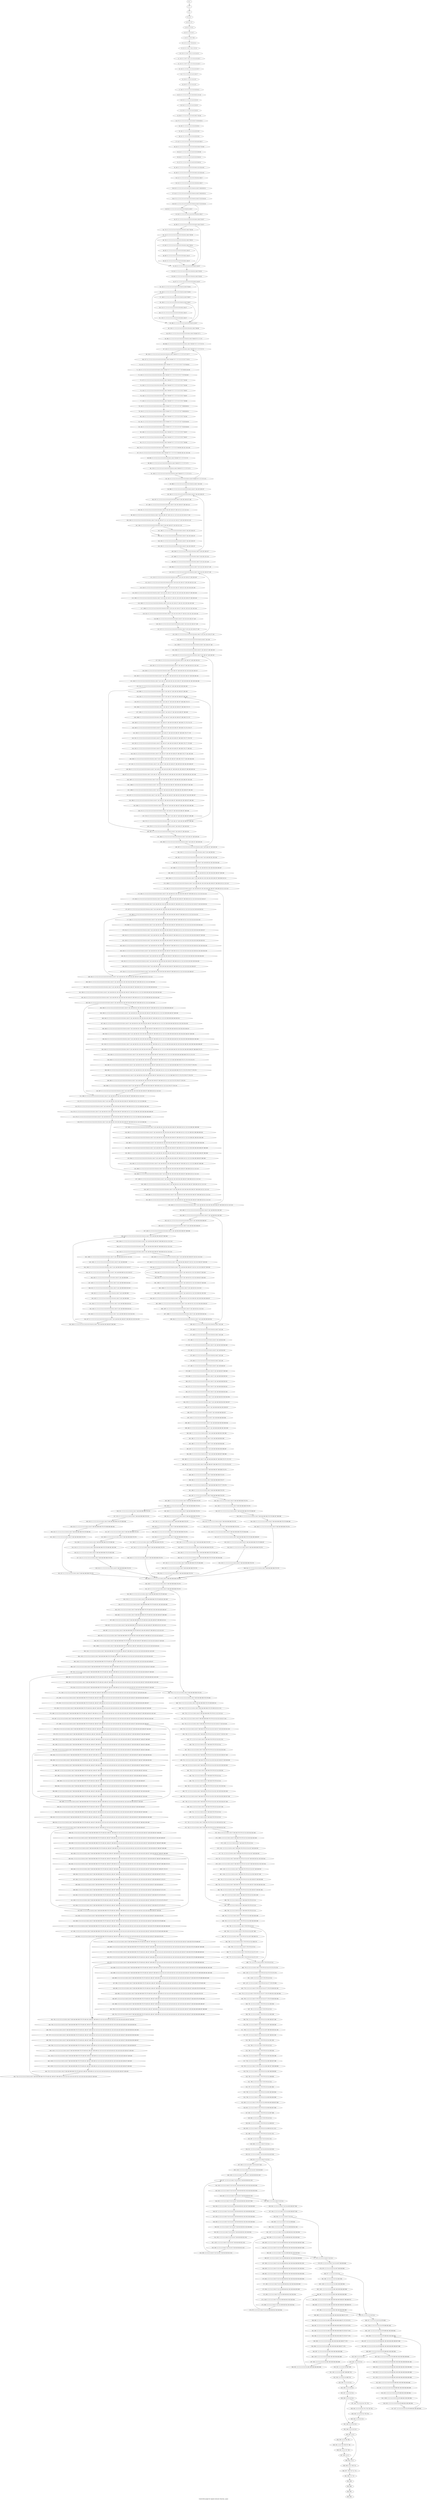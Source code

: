 digraph G {
graph [label="Control-flow-graph for register allocator (function _main)"]
0[label="0, 0: "];
1[label="1, 1: "];
2[label="2, 2: "];
3[label="3, 5: 0 1 "];
4[label="4, 6: 0 1 2 3 "];
5[label="5, 8: 0 1 2 3 4 5 "];
6[label="6, 9: 0 1 2 3 4 5 6 7 "];
7[label="7, 10: 0 1 2 3 6 7 8 9 "];
8[label="8, 11: 0 1 2 3 6 7 8 9 10 11 "];
9[label="9, 12: 0 1 2 3 6 7 10 11 12 13 "];
10[label="10, 13: 0 1 2 3 6 7 10 11 12 13 14 15 "];
11[label="11, 14: 0 1 2 3 6 7 10 11 12 13 14 15 16 17 "];
12[label="12, 15: 0 1 2 3 6 7 10 11 12 13 14 15 16 17 "];
13[label="13, 16: 0 1 2 3 10 11 12 13 14 15 16 17 "];
14[label="14, 17: 0 1 2 3 12 13 14 15 16 17 "];
15[label="15, 18: 0 1 2 3 12 13 14 15 "];
16[label="16, 29: 0 1 2 3 12 13 14 15 "];
17[label="17, 30: 0 1 2 3 12 13 14 15 18 19 20 21 "];
18[label="18, 31: 0 1 2 3 12 13 14 15 18 19 20 21 22 23 "];
19[label="19, 32: 0 1 2 3 12 13 14 15 22 23 "];
20[label="20, 34: 0 1 2 3 12 13 14 15 24 25 "];
21[label="21, 35: 0 1 2 3 12 13 14 15 24 25 "];
22[label="22, 36: 0 1 2 3 12 13 14 15 24 25 26 27 28 29 "];
23[label="23, 37: 0 1 2 3 12 13 14 15 24 25 26 27 28 29 30 31 "];
24[label="24, 38: 0 1 2 3 12 13 14 15 24 25 30 31 "];
25[label="25, 40: 0 1 2 3 12 13 14 15 24 25 32 33 "];
26[label="26, 41: 0 1 2 3 12 13 14 15 24 25 32 33 "];
27[label="27, 42: 0 1 2 3 12 13 14 15 24 25 32 33 34 35 36 37 "];
28[label="28, 43: 0 1 2 3 12 13 14 15 24 25 32 33 34 35 36 37 38 39 "];
29[label="29, 44: 0 1 2 3 12 13 14 15 24 25 32 33 38 39 "];
30[label="30, 46: 0 1 2 3 12 13 14 15 24 25 32 33 40 41 "];
31[label="31, 47: 0 1 2 3 12 13 14 15 24 25 32 33 40 41 "];
32[label="32, 48: 0 1 2 3 12 13 14 15 24 25 32 33 40 41 42 43 44 45 "];
33[label="33, 49: 0 1 2 3 12 13 14 15 24 25 32 33 40 41 42 43 44 45 "];
34[label="34, 51: 0 1 2 3 12 13 14 15 24 25 32 33 40 41 46 47 "];
35[label="35, 52: 0 1 2 3 12 13 14 15 24 25 32 33 40 41 46 47 "];
36[label="36, 53: 0 1 2 3 12 13 14 15 24 25 32 33 40 41 46 47 48 49 50 51 "];
37[label="37, 54: 0 1 2 3 12 13 14 15 24 25 32 33 40 41 46 47 48 49 50 51 "];
38[label="38, 57: 0 1 2 3 12 13 14 15 24 25 32 33 40 41 46 47 52 53 54 55 "];
39[label="39, 58: 0 1 2 3 12 13 14 15 24 25 32 33 40 41 46 47 52 53 54 55 "];
40[label="40, 63: 0 1 2 3 12 13 14 15 24 25 32 33 40 41 46 47 "];
41[label="41, 64: 0 1 2 3 12 13 14 15 24 25 32 33 40 41 46 47 "];
42[label="42, 67: 0 1 2 3 12 13 14 15 24 25 32 33 40 41 46 47 56 57 "];
43[label="43, 68: 0 1 2 3 12 13 14 15 24 25 32 33 40 41 46 47 56 57 "];
44[label="44, 73: 0 1 2 3 12 13 14 15 24 25 32 33 40 41 46 47 58 59 "];
45[label="45, 74: 0 1 2 3 12 13 14 15 24 25 32 33 40 41 46 47 58 59 "];
46[label="46, 79: 0 1 2 3 12 13 14 15 24 25 32 33 40 41 46 47 60 61 "];
47[label="47, 80: 0 1 2 3 12 13 14 15 24 25 32 33 40 41 46 47 60 61 "];
48[label="48, 85: 0 1 2 3 12 13 14 15 24 25 32 33 40 41 46 47 "];
49[label="49, 88: 0 1 2 3 12 13 14 15 24 25 32 33 40 41 46 47 "];
50[label="50, 91: 0 1 2 3 12 13 14 15 24 25 32 33 40 41 46 47 "];
51[label="51, 92: 0 1 2 3 12 13 14 15 24 25 32 33 40 41 46 47 "];
52[label="52, 95: 0 1 2 3 12 13 14 15 24 25 32 33 40 41 46 47 62 63 "];
53[label="53, 96: 0 1 2 3 12 13 14 15 24 25 32 33 40 41 46 47 62 63 "];
54[label="54, 97: 0 1 2 3 12 13 14 15 24 25 32 33 40 41 46 47 "];
55[label="55, 102: 0 1 2 3 12 13 14 15 24 25 32 33 40 41 46 47 64 65 "];
56[label="56, 103: 0 1 2 3 12 13 14 15 24 25 32 33 40 41 46 47 64 65 "];
57[label="57, 108: 0 1 2 3 12 13 14 15 24 25 32 33 40 41 46 47 66 67 "];
58[label="58, 109: 0 1 2 3 12 13 14 15 24 25 32 33 40 41 46 47 66 67 "];
59[label="59, 114: 0 1 2 3 12 13 14 15 24 25 32 33 40 41 46 47 "];
60[label="60, 117: 0 1 2 3 12 13 14 15 24 25 32 33 40 41 46 47 "];
61[label="61, 120: 0 1 2 3 12 13 14 15 24 25 32 33 40 41 46 47 "];
62[label="62, 963: 0 1 2 3 12 13 14 15 24 25 32 33 40 41 46 47 "];
63[label="63, 129: 0 1 2 3 12 13 14 15 24 25 32 33 40 41 46 47 68 69 "];
64[label="64, 979: 0 1 2 3 12 13 14 15 24 25 32 33 40 41 46 47 68 69 70 71 "];
65[label="65, 982: 0 1 2 3 12 13 14 15 24 25 32 33 40 41 46 47 68 69 70 71 72 73 "];
66[label="66, 984: 0 1 2 3 12 13 14 15 24 25 32 33 40 41 46 47 68 69 70 71 72 73 74 75 "];
67[label="67, 123: 0 1 2 3 12 13 14 15 24 25 32 33 40 41 46 47 68 69 70 71 72 73 74 75 "];
68[label="68, 126: 0 1 2 3 12 13 14 15 24 25 32 33 40 41 46 47 68 69 70 71 72 73 74 75 76 77 "];
69[label="69, 127: 0 1 2 3 12 13 14 15 24 25 32 33 40 41 46 47 68 69 70 71 72 73 74 75 76 77 78 79 "];
70[label="70, 131: 0 1 2 3 12 13 14 15 24 25 32 33 40 41 46 47 68 69 70 71 72 73 74 75 76 77 78 79 80 81 "];
71[label="71, 132: 0 1 2 3 12 13 14 15 24 25 32 33 40 41 46 47 68 69 70 71 72 73 74 75 76 77 78 79 80 81 82 83 "];
72[label="72, 133: 0 1 2 3 12 13 14 15 24 25 32 33 40 41 46 47 68 69 70 71 72 73 74 75 76 77 78 79 82 83 "];
73[label="73, 137: 0 1 2 3 12 13 14 15 24 25 32 33 40 41 46 47 68 69 70 71 72 73 74 75 76 77 84 85 "];
74[label="74, 138: 0 1 2 3 12 13 14 15 24 25 32 33 40 41 46 47 68 69 70 71 72 73 74 75 76 77 84 85 "];
75[label="75, 145: 0 1 2 3 12 13 14 15 24 25 32 33 40 41 46 47 68 69 70 71 72 73 74 75 76 77 86 87 "];
76[label="76, 146: 0 1 2 3 12 13 14 15 24 25 32 33 40 41 46 47 68 69 70 71 72 73 74 75 76 77 86 87 "];
77[label="77, 150: 0 1 2 3 12 13 14 15 24 25 32 33 40 41 46 47 68 69 70 71 72 73 74 75 76 77 88 89 "];
78[label="78, 153: 0 1 2 3 12 13 14 15 24 25 32 33 40 41 46 47 68 69 70 71 72 73 74 75 76 77 88 89 90 91 "];
79[label="79, 154: 0 1 2 3 12 13 14 15 24 25 32 33 40 41 46 47 68 69 70 71 72 73 74 75 76 77 88 89 90 91 "];
80[label="80, 158: 0 1 2 3 12 13 14 15 24 25 32 33 40 41 46 47 68 69 70 71 72 73 74 75 76 77 92 93 "];
81[label="81, 161: 0 1 2 3 12 13 14 15 24 25 32 33 40 41 46 47 68 69 70 71 72 73 74 75 76 77 92 93 94 95 "];
82[label="82, 162: 0 1 2 3 12 13 14 15 24 25 32 33 40 41 46 47 68 69 70 71 72 73 74 75 76 77 92 93 94 95 "];
83[label="83, 166: 0 1 2 3 12 13 14 15 24 25 32 33 40 41 46 47 68 69 70 71 72 73 74 75 76 77 96 97 "];
84[label="84, 167: 0 1 2 3 12 13 14 15 24 25 32 33 40 41 46 47 68 69 70 71 72 73 74 75 76 77 96 97 "];
85[label="85, 171: 0 1 2 3 12 13 14 15 24 25 32 33 40 41 46 47 68 69 70 71 72 73 74 75 76 77 98 99 "];
86[label="86, 174: 0 1 2 3 12 13 14 15 24 25 32 33 40 41 46 47 68 69 70 71 72 73 74 75 98 99 100 101 102 103 "];
87[label="87, 175: 0 1 2 3 12 13 14 15 24 25 32 33 40 41 46 47 68 69 70 71 72 73 74 75 98 99 100 101 102 103 "];
88[label="88, 983: 0 1 2 3 12 13 14 15 24 25 32 33 40 41 46 47 68 69 70 71 72 73 74 75 "];
89[label="89, 985: 0 1 2 3 12 13 14 15 24 25 32 33 40 41 46 47 68 69 70 71 72 73 74 75 "];
90[label="90, 178: 0 1 2 3 12 13 14 15 24 25 32 33 40 41 46 47 68 69 70 71 72 73 74 75 "];
91[label="91, 180: 0 1 2 3 12 13 14 15 24 25 32 33 40 41 46 47 68 69 70 71 72 73 74 75 "];
92[label="92, 181: 0 1 2 3 12 13 14 15 24 25 32 33 40 41 46 47 68 69 70 71 72 73 74 75 "];
93[label="93, 986: 0 1 2 3 12 13 14 15 24 25 32 33 40 41 46 47 104 105 "];
94[label="94, 989: 0 1 2 3 12 13 14 15 24 25 32 33 40 41 46 47 104 105 106 107 "];
95[label="95, 185: 0 1 2 3 12 13 14 15 24 25 32 33 40 41 46 47 104 105 106 107 "];
96[label="96, 187: 0 1 2 3 12 13 14 15 24 25 32 33 40 41 46 47 104 105 106 107 108 "];
97[label="97, 188: 0 1 2 3 12 13 14 15 24 25 32 33 40 41 46 47 104 105 106 107 108 109 110 "];
98[label="98, 191: 0 1 2 3 12 13 14 15 24 25 32 33 40 41 46 47 104 105 106 107 109 110 111 112 113 114 "];
99[label="99, 192: 0 1 2 3 12 13 14 15 24 25 32 33 40 41 46 47 104 105 106 107 109 110 111 112 113 114 115 116 117 118 "];
100[label="100, 193: 0 1 2 3 12 13 14 15 24 25 32 33 40 41 46 47 104 105 106 107 111 112 113 114 115 116 117 118 119 120 121 122 "];
101[label="101, 194: 0 1 2 3 12 13 14 15 24 25 32 33 40 41 46 47 104 105 106 107 119 120 121 122 "];
102[label="102, 198: 0 1 2 3 12 13 14 15 24 25 32 33 40 41 46 47 104 105 106 107 "];
103[label="103, 201: 0 1 2 3 12 13 14 15 24 25 32 33 40 41 46 47 104 105 106 107 "];
104[label="104, 203: 0 1 2 3 12 13 14 15 24 25 32 33 40 41 46 47 104 105 106 107 "];
105[label="105, 205: 0 1 2 3 12 13 14 15 24 25 32 33 40 41 46 47 104 105 106 107 "];
106[label="106, 206: 0 1 2 3 12 13 14 15 24 25 32 33 40 41 46 47 104 105 106 107 "];
107[label="107, 988: 0 1 2 3 12 13 14 15 24 25 32 33 40 41 46 47 104 105 123 124 "];
108[label="108, 991: 0 1 2 3 12 13 14 15 24 25 32 33 40 41 46 47 123 124 125 126 "];
109[label="109, 994: 0 1 2 3 12 13 14 15 24 25 32 33 40 41 46 47 123 124 125 126 127 128 "];
110[label="110, 210: 0 1 2 3 12 13 14 15 24 25 32 33 40 41 46 47 123 124 125 126 127 128 "];
111[label="111, 213: 0 1 2 3 12 13 14 15 24 25 32 33 40 41 46 47 123 124 125 126 127 128 129 130 "];
112[label="112, 214: 0 1 2 3 12 13 14 15 24 25 32 33 40 41 46 47 123 124 125 126 127 128 129 130 131 132 "];
113[label="113, 219: 0 1 2 3 12 13 14 15 24 25 32 33 40 41 46 47 123 124 125 126 127 128 131 132 133 134 135 136 "];
114[label="114, 220: 0 1 2 3 12 13 14 15 24 25 32 33 40 41 46 47 123 124 125 126 127 128 131 132 133 134 135 136 137 138 139 140 "];
115[label="115, 1081: 0 1 2 3 12 13 14 15 24 25 32 33 40 41 46 47 123 124 125 126 127 128 131 132 133 134 135 136 137 138 139 140 "];
116[label="116, 1082: 0 1 2 3 12 13 14 15 24 25 32 33 40 41 46 47 123 124 125 126 127 128 131 132 133 134 135 136 "];
117[label="117, 1083: 0 1 2 3 12 13 14 15 24 25 32 33 40 41 46 47 123 124 125 126 127 128 131 132 141 142 143 144 "];
118[label="118, 222: 0 1 2 3 12 13 14 15 24 25 32 33 40 41 46 47 123 124 125 126 127 128 131 132 141 142 143 144 "];
119[label="119, 995: 0 1 2 3 12 13 14 15 24 25 32 33 40 41 46 47 123 124 125 126 127 128 "];
120[label="120, 225: 0 1 2 3 12 13 14 15 24 25 32 33 40 41 46 47 123 124 125 126 127 128 "];
121[label="121, 227: 0 1 2 3 12 13 14 15 24 25 32 33 40 41 46 47 123 124 125 126 127 128 "];
122[label="122, 228: 0 1 2 3 12 13 14 15 24 25 32 33 40 41 46 47 123 124 125 126 127 128 "];
123[label="123, 263: 0 1 2 3 12 13 14 15 24 25 32 33 40 41 46 47 145 146 "];
124[label="124, 1039: 0 1 2 3 12 13 14 15 24 25 32 33 40 41 46 47 145 146 147 148 "];
125[label="125, 1042: 0 1 2 3 12 13 14 15 24 25 32 33 40 41 46 47 145 146 147 148 149 150 "];
126[label="126, 232: 0 1 2 3 12 13 14 15 24 25 32 33 40 41 46 47 145 146 147 148 149 150 "];
127[label="127, 234: 0 1 2 3 12 13 14 15 24 25 32 33 40 41 46 47 145 146 147 148 149 150 151 "];
128[label="128, 235: 0 1 2 3 12 13 14 15 24 25 32 33 40 41 46 47 145 146 147 148 149 150 151 152 153 "];
129[label="129, 238: 0 1 2 3 12 13 14 15 24 25 32 33 40 41 46 47 145 146 147 148 149 150 152 153 154 155 156 157 "];
130[label="130, 239: 0 1 2 3 12 13 14 15 24 25 32 33 40 41 46 47 145 146 147 148 149 150 152 153 154 155 156 157 158 159 160 161 "];
131[label="131, 240: 0 1 2 3 12 13 14 15 24 25 32 33 40 41 46 47 145 146 147 148 149 150 154 155 156 157 158 159 160 161 162 163 164 165 "];
132[label="132, 241: 0 1 2 3 12 13 14 15 24 25 32 33 40 41 46 47 145 146 147 148 149 150 162 163 164 165 "];
133[label="133, 996: 0 1 2 3 12 13 14 15 24 25 32 33 40 41 46 47 145 146 147 148 149 150 166 167 168 169 "];
134[label="134, 245: 0 1 2 3 12 13 14 15 24 25 32 33 40 41 46 47 145 146 147 148 149 150 166 167 168 169 "];
135[label="135, 975: 0 1 2 3 12 13 14 15 24 25 32 33 40 41 46 47 145 146 147 148 149 150 166 167 168 169 170 171 "];
136[label="136, 1084: 0 1 2 3 12 13 14 15 24 25 32 33 40 41 46 47 145 146 147 148 149 150 166 167 168 169 170 171 "];
137[label="137, 1085: 0 1 2 3 12 13 14 15 24 25 32 33 40 41 46 47 145 146 147 148 149 150 166 167 168 169 "];
138[label="138, 1086: 0 1 2 3 12 13 14 15 24 25 32 33 40 41 46 47 145 146 147 148 149 150 166 167 168 169 172 173 "];
139[label="139, 248: 0 1 2 3 12 13 14 15 24 25 32 33 40 41 46 47 145 146 147 148 149 150 166 167 168 169 172 173 174 175 "];
140[label="140, 249: 0 1 2 3 12 13 14 15 24 25 32 33 40 41 46 47 145 146 147 148 149 150 166 167 168 169 174 175 176 177 "];
141[label="141, 250: 0 1 2 3 12 13 14 15 24 25 32 33 40 41 46 47 145 146 147 148 149 150 166 167 168 169 176 177 178 "];
142[label="142, 251: 0 1 2 3 12 13 14 15 24 25 32 33 40 41 46 47 145 146 147 148 149 150 166 167 168 169 176 177 178 179 "];
143[label="143, 252: 0 1 2 3 12 13 14 15 24 25 32 33 40 41 46 47 145 146 147 148 149 150 166 167 168 169 176 177 179 180 "];
144[label="144, 253: 0 1 2 3 12 13 14 15 24 25 32 33 40 41 46 47 145 146 147 148 149 150 166 167 168 169 176 177 180 181 "];
145[label="145, 254: 0 1 2 3 12 13 14 15 24 25 32 33 40 41 46 47 145 146 147 148 149 150 166 167 168 169 176 177 181 182 183 "];
146[label="146, 260: 0 1 2 3 12 13 14 15 24 25 32 33 40 41 46 47 145 146 147 148 149 150 166 167 168 169 176 177 182 183 184 185 "];
147[label="147, 261: 0 1 2 3 12 13 14 15 24 25 32 33 40 41 46 47 145 146 147 148 149 150 166 167 168 169 182 183 184 185 186 187 "];
148[label="148, 264: 0 1 2 3 12 13 14 15 24 25 32 33 40 41 46 47 145 146 147 148 149 150 166 167 168 169 182 183 186 187 188 189 190 191 "];
149[label="149, 977: 0 1 2 3 12 13 14 15 24 25 32 33 40 41 46 47 145 146 147 148 149 150 166 167 168 169 182 183 186 187 188 189 190 191 192 193 "];
150[label="150, 1087: 0 1 2 3 12 13 14 15 24 25 32 33 40 41 46 47 145 146 147 148 149 150 166 167 168 169 182 183 186 187 192 193 "];
151[label="151, 1088: 0 1 2 3 12 13 14 15 24 25 32 33 40 41 46 47 145 146 147 148 149 150 166 167 168 169 182 183 186 187 192 193 "];
152[label="152, 1089: 0 1 2 3 12 13 14 15 24 25 32 33 40 41 46 47 145 146 147 148 149 150 166 167 168 169 182 183 186 187 194 195 "];
153[label="153, 267: 0 1 2 3 12 13 14 15 24 25 32 33 40 41 46 47 145 146 147 148 149 150 166 167 168 169 182 183 186 187 194 195 196 197 "];
154[label="154, 268: 0 1 2 3 12 13 14 15 24 25 32 33 40 41 46 47 145 146 147 148 149 150 166 167 168 169 182 183 196 197 198 199 "];
155[label="155, 269: 0 1 2 3 12 13 14 15 24 25 32 33 40 41 46 47 145 146 147 148 149 150 166 167 168 169 182 183 198 199 "];
156[label="156, 272: 0 1 2 3 12 13 14 15 24 25 32 33 40 41 46 47 145 146 147 148 149 150 166 167 168 169 "];
157[label="157, 274: 0 1 2 3 12 13 14 15 24 25 32 33 40 41 46 47 145 146 147 148 149 150 166 167 168 169 "];
158[label="158, 275: 0 1 2 3 12 13 14 15 24 25 32 33 40 41 46 47 145 146 147 148 149 150 166 167 168 169 "];
159[label="159, 279: 0 1 2 3 12 13 14 15 24 25 32 33 40 41 46 47 145 146 147 148 149 150 "];
160[label="160, 282: 0 1 2 3 12 13 14 15 24 25 32 33 40 41 46 47 145 146 147 148 149 150 "];
161[label="161, 284: 0 1 2 3 12 13 14 15 24 25 32 33 40 41 46 47 145 146 147 148 149 150 "];
162[label="162, 286: 0 1 2 3 12 13 14 15 24 25 32 33 40 41 46 47 145 146 147 148 149 150 "];
163[label="163, 287: 0 1 2 3 12 13 14 15 24 25 32 33 40 41 46 47 145 146 147 148 149 150 "];
164[label="164, 318: 0 1 2 3 12 13 14 15 24 25 32 33 40 41 46 47 145 146 200 201 "];
165[label="165, 361: 0 1 2 3 12 13 14 15 24 25 32 33 40 41 46 47 145 146 200 201 202 203 "];
166[label="166, 391: 0 1 2 3 12 13 14 15 24 25 32 33 40 41 46 47 145 146 200 201 202 203 204 205 "];
167[label="167, 999: 0 1 2 3 12 13 14 15 24 25 32 33 40 41 46 47 145 146 200 201 202 203 204 205 206 207 "];
168[label="168, 1002: 0 1 2 3 12 13 14 15 24 25 32 33 40 41 46 47 145 146 200 201 202 203 204 205 206 207 208 209 "];
169[label="169, 1004: 0 1 2 3 12 13 14 15 24 25 32 33 40 41 46 47 145 146 200 201 202 203 204 205 206 207 208 209 210 211 "];
170[label="170, 1006: 0 1 2 3 12 13 14 15 24 25 32 33 40 41 46 47 145 146 200 201 202 203 204 205 206 207 208 209 210 211 212 213 "];
171[label="171, 291: 0 1 2 3 12 13 14 15 24 25 32 33 40 41 46 47 145 146 200 201 202 203 204 205 206 207 208 209 210 211 212 213 "];
172[label="172, 294: 0 1 2 3 12 13 14 15 24 25 32 33 40 41 46 47 145 146 200 201 202 203 204 205 206 207 208 209 210 211 212 213 214 215 "];
173[label="173, 295: 0 1 2 3 12 13 14 15 24 25 32 33 40 41 46 47 145 146 200 201 202 203 204 205 206 207 208 209 210 211 212 213 214 215 216 217 "];
174[label="174, 296: 0 1 2 3 12 13 14 15 24 25 32 33 40 41 46 47 145 146 200 201 202 203 204 205 206 207 208 209 210 211 212 213 214 215 216 217 218 219 220 221 "];
175[label="175, 297: 0 1 2 3 12 13 14 15 24 25 32 33 40 41 46 47 145 146 200 201 202 203 204 205 206 207 208 209 210 211 212 213 214 215 218 219 220 221 "];
176[label="176, 298: 0 1 2 3 12 13 14 15 24 25 32 33 40 41 46 47 145 146 200 201 202 203 204 205 206 207 208 209 210 211 212 213 214 215 "];
177[label="177, 304: 0 1 2 3 12 13 14 15 24 25 32 33 40 41 46 47 145 146 200 201 202 203 204 205 206 207 208 209 210 211 212 213 214 215 222 223 "];
178[label="178, 309: 0 1 2 3 12 13 14 15 24 25 32 33 40 41 46 47 145 146 200 201 202 203 204 205 206 207 208 209 210 211 212 213 214 215 222 223 224 225 "];
179[label="179, 314: 0 1 2 3 12 13 14 15 24 25 32 33 40 41 46 47 145 146 200 201 202 203 204 205 206 207 208 209 210 211 212 213 214 215 222 223 224 225 226 227 "];
180[label="180, 315: 0 1 2 3 12 13 14 15 24 25 32 33 40 41 46 47 145 146 200 201 202 203 204 205 206 207 208 209 210 211 212 213 222 223 224 225 226 227 228 229 "];
181[label="181, 316: 0 1 2 3 12 13 14 15 24 25 32 33 40 41 46 47 145 146 200 201 202 203 204 205 206 207 208 209 210 211 212 213 222 223 224 225 228 229 230 231 "];
182[label="182, 319: 0 1 2 3 12 13 14 15 24 25 32 33 40 41 46 47 145 146 200 201 202 203 204 205 206 207 208 209 210 211 212 213 222 223 224 225 230 231 232 233 234 235 "];
183[label="183, 320: 0 1 2 3 12 13 14 15 24 25 32 33 40 41 46 47 145 146 200 201 202 203 204 205 206 207 208 209 210 211 212 213 222 223 224 225 230 231 232 233 234 235 "];
184[label="184, 321: 0 1 2 3 12 13 14 15 24 25 32 33 40 41 46 47 145 146 200 201 202 203 204 205 206 207 208 209 210 211 212 213 222 223 230 231 232 233 234 235 "];
185[label="185, 322: 0 1 2 3 12 13 14 15 24 25 32 33 40 41 46 47 145 146 200 201 202 203 204 205 206 207 208 209 210 211 212 213 222 223 232 233 234 235 "];
186[label="186, 323: 0 1 2 3 12 13 14 15 24 25 32 33 40 41 46 47 145 146 200 201 202 203 204 205 206 207 208 209 210 211 212 213 222 223 236 237 "];
187[label="187, 324: 0 1 2 3 12 13 14 15 24 25 32 33 40 41 46 47 145 146 200 201 202 203 204 205 206 207 208 209 210 211 212 213 222 223 236 237 "];
188[label="188, 325: 0 1 2 3 12 13 14 15 24 25 32 33 40 41 46 47 145 146 200 201 202 203 204 205 206 207 208 209 210 211 212 213 "];
189[label="189, 328: 0 1 2 3 12 13 14 15 24 25 32 33 40 41 46 47 145 146 200 201 202 203 204 205 206 207 208 209 210 211 212 213 238 239 "];
190[label="190, 329: 0 1 2 3 12 13 14 15 24 25 32 33 40 41 46 47 145 146 200 201 202 203 204 205 206 207 208 209 210 211 212 213 238 239 240 241 "];
191[label="191, 330: 0 1 2 3 12 13 14 15 24 25 32 33 40 41 46 47 145 146 200 201 202 203 204 205 206 207 208 209 210 211 212 213 238 239 240 241 242 243 244 245 "];
192[label="192, 331: 0 1 2 3 12 13 14 15 24 25 32 33 40 41 46 47 145 146 200 201 202 203 204 205 206 207 208 209 210 211 212 213 238 239 242 243 244 245 "];
193[label="193, 332: 0 1 2 3 12 13 14 15 24 25 32 33 40 41 46 47 145 146 200 201 202 203 204 205 206 207 208 209 210 211 212 213 238 239 "];
194[label="194, 338: 0 1 2 3 12 13 14 15 24 25 32 33 40 41 46 47 145 146 200 201 202 203 204 205 206 207 208 209 210 211 212 213 238 239 246 247 "];
195[label="195, 339: 0 1 2 3 12 13 14 15 24 25 32 33 40 41 46 47 145 146 200 201 202 203 204 205 206 207 208 209 210 211 212 213 238 239 246 247 248 249 "];
196[label="196, 344: 0 1 2 3 12 13 14 15 24 25 32 33 40 41 46 47 145 146 200 201 202 203 204 205 206 207 208 209 210 211 212 213 238 239 248 249 250 251 "];
197[label="197, 345: 0 1 2 3 12 13 14 15 24 25 32 33 40 41 46 47 145 146 200 201 202 203 204 205 206 207 208 209 210 211 212 213 238 239 248 249 250 251 252 253 254 255 "];
198[label="198, 349: 0 1 2 3 12 13 14 15 24 25 32 33 40 41 46 47 145 146 200 201 202 203 204 205 206 207 208 209 210 211 212 213 238 239 248 249 252 253 254 255 256 257 "];
199[label="199, 350: 0 1 2 3 12 13 14 15 24 25 32 33 40 41 46 47 145 146 200 201 202 203 204 205 206 207 208 209 210 211 212 213 238 239 248 249 252 253 254 255 256 257 258 259 "];
200[label="200, 351: 0 1 2 3 12 13 14 15 24 25 32 33 40 41 46 47 145 146 200 201 202 203 204 205 206 207 208 209 210 211 212 213 238 239 248 249 252 253 254 255 258 259 260 261 262 263 "];
201[label="201, 352: 0 1 2 3 12 13 14 15 24 25 32 33 40 41 46 47 145 146 200 201 202 203 204 205 206 207 208 209 210 211 212 213 238 239 248 249 252 253 254 255 260 261 262 263 264 265 266 267 "];
202[label="202, 353: 0 1 2 3 12 13 14 15 24 25 32 33 40 41 46 47 145 146 200 201 202 203 204 205 206 207 208 209 210 211 212 213 238 239 248 249 252 253 254 255 264 265 266 267 268 269 270 271 "];
203[label="203, 358: 0 1 2 3 12 13 14 15 24 25 32 33 40 41 46 47 145 146 200 201 202 203 204 205 206 207 208 209 210 211 212 213 238 239 248 249 268 269 270 271 272 273 "];
204[label="204, 359: 0 1 2 3 12 13 14 15 24 25 32 33 40 41 46 47 145 146 200 201 202 203 204 205 206 207 208 209 210 211 212 213 248 249 268 269 270 271 272 273 274 275 "];
205[label="205, 362: 0 1 2 3 12 13 14 15 24 25 32 33 40 41 46 47 145 146 200 201 202 203 204 205 206 207 208 209 210 211 212 213 248 249 268 269 270 271 274 275 276 277 278 279 "];
206[label="206, 363: 0 1 2 3 12 13 14 15 24 25 32 33 40 41 46 47 145 146 200 201 202 203 204 205 206 207 208 209 210 211 212 213 248 249 268 269 270 271 274 275 276 277 278 279 "];
207[label="207, 364: 0 1 2 3 12 13 14 15 24 25 32 33 40 41 46 47 145 146 200 201 202 203 204 205 206 207 208 209 210 211 212 213 268 269 270 271 274 275 276 277 278 279 "];
208[label="208, 365: 0 1 2 3 12 13 14 15 24 25 32 33 40 41 46 47 145 146 200 201 202 203 204 205 206 207 208 209 210 211 212 213 274 275 276 277 278 279 "];
209[label="209, 366: 0 1 2 3 12 13 14 15 24 25 32 33 40 41 46 47 145 146 200 201 202 203 204 205 206 207 208 209 210 211 212 213 276 277 278 279 "];
210[label="210, 367: 0 1 2 3 12 13 14 15 24 25 32 33 40 41 46 47 145 146 200 201 202 203 204 205 206 207 208 209 210 211 212 213 "];
211[label="211, 368: 0 1 2 3 12 13 14 15 24 25 32 33 40 41 46 47 145 146 200 201 202 203 204 205 206 207 208 209 210 211 212 213 "];
212[label="212, 371: 0 1 2 3 12 13 14 15 24 25 32 33 40 41 46 47 145 146 200 201 202 203 204 205 206 207 208 209 210 211 212 213 280 281 "];
213[label="213, 372: 0 1 2 3 12 13 14 15 24 25 32 33 40 41 46 47 145 146 200 201 202 203 204 205 206 207 208 209 210 211 212 213 280 281 282 283 "];
214[label="214, 373: 0 1 2 3 12 13 14 15 24 25 32 33 40 41 46 47 145 146 200 201 202 203 204 205 206 207 208 209 210 211 212 213 280 281 282 283 284 285 286 287 "];
215[label="215, 374: 0 1 2 3 12 13 14 15 24 25 32 33 40 41 46 47 145 146 200 201 202 203 204 205 206 207 208 209 210 211 212 213 280 281 284 285 286 287 "];
216[label="216, 375: 0 1 2 3 12 13 14 15 24 25 32 33 40 41 46 47 145 146 200 201 202 203 204 205 206 207 208 209 210 211 212 213 280 281 "];
217[label="217, 382: 0 1 2 3 12 13 14 15 24 25 32 33 40 41 46 47 145 146 200 201 202 203 204 205 206 207 208 209 210 211 212 213 280 281 288 289 "];
218[label="218, 383: 0 1 2 3 12 13 14 15 24 25 32 33 40 41 46 47 145 146 200 201 202 203 204 205 206 207 208 209 210 211 212 213 280 281 288 289 290 291 "];
219[label="219, 384: 0 1 2 3 12 13 14 15 24 25 32 33 40 41 46 47 145 146 200 201 202 203 204 205 206 207 208 209 210 211 212 213 280 281 290 291 292 293 "];
220[label="220, 389: 0 1 2 3 12 13 14 15 24 25 32 33 40 41 46 47 145 146 200 201 202 203 204 205 206 207 208 209 210 211 212 213 280 281 292 293 294 295 "];
221[label="221, 392: 0 1 2 3 12 13 14 15 24 25 32 33 40 41 46 47 145 146 200 201 202 203 204 205 206 207 208 209 210 211 212 213 292 293 294 295 296 297 298 299 "];
222[label="222, 393: 0 1 2 3 12 13 14 15 24 25 32 33 40 41 46 47 145 146 200 201 202 203 204 205 206 207 208 209 210 211 212 213 292 293 294 295 296 297 298 299 "];
223[label="223, 394: 0 1 2 3 12 13 14 15 24 25 32 33 40 41 46 47 145 146 200 201 202 203 204 205 206 207 208 209 210 211 212 213 294 295 296 297 298 299 "];
224[label="224, 395: 0 1 2 3 12 13 14 15 24 25 32 33 40 41 46 47 145 146 200 201 202 203 204 205 206 207 208 209 210 211 212 213 296 297 298 299 "];
225[label="225, 396: 0 1 2 3 12 13 14 15 24 25 32 33 40 41 46 47 145 146 200 201 202 203 204 205 206 207 208 209 210 211 212 213 "];
226[label="226, 398: 0 1 2 3 12 13 14 15 24 25 32 33 40 41 46 47 145 146 200 201 202 203 204 205 206 207 208 209 210 211 212 213 "];
227[label="227, 1003: 0 1 2 3 12 13 14 15 24 25 32 33 40 41 46 47 145 146 200 201 202 203 204 205 206 207 208 209 210 211 212 213 "];
228[label="228, 1005: 0 1 2 3 12 13 14 15 24 25 32 33 40 41 46 47 145 146 200 201 202 203 204 205 206 207 208 209 210 211 212 213 "];
229[label="229, 1007: 0 1 2 3 12 13 14 15 24 25 32 33 40 41 46 47 145 146 200 201 202 203 204 205 206 207 208 209 210 211 212 213 "];
230[label="230, 400: 0 1 2 3 12 13 14 15 24 25 32 33 40 41 46 47 145 146 200 201 202 203 204 205 206 207 208 209 210 211 212 213 "];
231[label="231, 402: 0 1 2 3 12 13 14 15 24 25 32 33 40 41 46 47 145 146 200 201 202 203 204 205 206 207 208 209 210 211 212 213 "];
232[label="232, 403: 0 1 2 3 12 13 14 15 24 25 32 33 40 41 46 47 145 146 200 201 202 203 204 205 206 207 208 209 210 211 212 213 "];
233[label="233, 408: 0 1 2 3 12 13 14 15 24 25 32 33 40 41 46 47 145 146 300 301 302 303 "];
234[label="234, 409: 0 1 2 3 12 13 14 15 24 25 32 33 40 41 46 47 145 146 300 301 302 303 "];
235[label="235, 412: 0 1 2 3 12 13 14 15 24 25 32 33 40 41 46 47 145 146 304 305 306 307 "];
236[label="236, 415: 0 1 2 3 12 13 14 15 24 25 32 33 40 41 46 47 145 146 304 305 306 307 "];
237[label="237, 429: 0 1 2 3 12 13 14 15 24 25 32 33 40 41 46 47 145 146 304 305 306 307 308 309 "];
238[label="238, 416: 0 1 2 3 12 13 14 15 24 25 32 33 40 41 46 47 145 146 304 305 306 307 308 309 "];
239[label="239, 1044: 0 1 2 3 12 13 14 15 24 25 32 33 40 41 46 47 145 146 304 305 306 307 308 309 310 311 312 313 "];
240[label="240, 417: 0 1 2 3 12 13 14 15 24 25 32 33 40 41 46 47 145 146 304 305 306 307 308 309 310 311 312 313 "];
241[label="241, 418: 0 1 2 3 12 13 14 15 24 25 32 33 40 41 46 47 145 146 304 305 306 307 308 309 310 311 312 313 "];
242[label="242, 1090: 0 1 2 3 12 13 14 15 24 25 32 33 40 41 46 47 145 146 308 309 310 311 312 313 "];
243[label="243, 1091: 0 1 2 3 12 13 14 15 24 25 32 33 40 41 46 47 145 146 308 309 "];
244[label="244, 1092: 0 1 2 3 12 13 14 15 24 25 32 33 40 41 46 47 145 146 308 309 314 315 316 317 "];
245[label="245, 427: 0 1 2 3 12 13 14 15 24 25 32 33 40 41 46 47 145 146 308 309 314 315 316 317 "];
246[label="246, 428: 0 1 2 3 12 13 14 15 24 25 32 33 40 41 46 47 145 146 308 309 "];
247[label="247, 430: 0 1 2 3 12 13 14 15 24 25 32 33 40 41 46 47 145 146 308 309 318 319 "];
248[label="248, 431: 0 1 2 3 12 13 14 15 24 25 32 33 40 41 46 47 145 146 308 309 318 319 "];
249[label="249, 432: 0 1 2 3 12 13 14 15 24 25 32 33 40 41 46 47 145 146 308 309 "];
250[label="250, 433: 0 1 2 3 12 13 14 15 24 25 32 33 40 41 46 47 145 146 308 309 "];
251[label="251, 434: 0 1 2 3 12 13 14 15 24 25 32 33 40 41 46 47 145 146 308 309 320 321 "];
252[label="252, 435: 0 1 2 3 12 13 14 15 24 25 32 33 40 41 46 47 145 146 308 309 320 321 "];
253[label="253, 436: 0 1 2 3 12 13 14 15 24 25 32 33 40 41 46 47 145 146 308 309 322 323 324 325 "];
254[label="254, 437: 0 1 2 3 12 13 14 15 24 25 32 33 40 41 46 47 145 146 304 305 306 307 308 309 322 323 324 325 "];
255[label="255, 438: 0 1 2 3 12 13 14 15 24 25 32 33 40 41 46 47 145 146 304 305 306 307 308 309 "];
256[label="256, 439: 0 1 2 3 12 13 14 15 24 25 32 33 40 41 46 47 145 146 304 305 306 307 310 311 312 313 "];
257[label="257, 440: 0 1 2 3 12 13 14 15 24 25 32 33 40 41 46 47 145 146 304 305 306 307 310 311 312 313 326 327 328 329 "];
258[label="258, 441: 0 1 2 3 12 13 14 15 24 25 32 33 40 41 46 47 145 146 304 305 306 307 310 311 312 313 326 327 328 329 "];
259[label="259, 444: 0 1 2 3 12 13 14 15 24 25 32 33 40 41 46 47 145 146 310 311 312 313 326 327 328 329 "];
260[label="260, 445: 0 1 2 3 12 13 14 15 24 25 32 33 40 41 46 47 145 146 310 311 312 313 326 327 328 329 "];
261[label="261, 1093: 0 1 2 3 12 13 14 15 24 25 32 33 40 41 46 47 145 146 310 311 312 313 326 327 328 329 "];
262[label="262, 1094: 0 1 2 3 12 13 14 15 24 25 32 33 40 41 46 47 145 146 310 311 312 313 "];
263[label="263, 1095: 0 1 2 3 12 13 14 15 24 25 32 33 40 41 46 47 145 146 310 311 312 313 330 331 332 333 "];
264[label="264, 452: 0 1 2 3 12 13 14 15 24 25 32 33 40 41 46 47 145 146 310 311 312 313 330 331 332 333 334 335 336 337 "];
265[label="265, 1096: 0 1 2 3 12 13 14 15 24 25 32 33 40 41 46 47 145 146 310 311 312 313 334 335 336 337 "];
266[label="266, 1097: 0 1 2 3 12 13 14 15 24 25 32 33 40 41 46 47 145 146 310 311 312 313 "];
267[label="267, 1098: 0 1 2 3 12 13 14 15 24 25 32 33 40 41 46 47 145 146 338 339 340 341 "];
268[label="268, 454: 0 1 2 3 12 13 14 15 24 25 32 33 40 41 46 47 145 146 338 339 340 341 "];
269[label="269, 455: 0 1 2 3 12 13 14 15 24 25 32 33 40 41 46 47 145 146 "];
270[label="270, 458: 0 1 2 3 12 13 14 15 24 25 32 33 40 41 46 47 145 146 "];
271[label="271, 459: 0 1 2 3 12 13 14 15 24 25 32 33 40 41 46 47 145 146 "];
272[label="272, 460: 0 1 2 3 12 13 14 15 24 25 32 33 40 41 46 47 145 146 342 343 "];
273[label="273, 461: 0 1 2 3 12 13 14 15 24 25 32 33 40 41 46 47 145 146 342 343 344 345 "];
274[label="274, 462: 0 1 2 3 12 13 14 15 24 25 32 33 40 41 46 47 145 146 344 345 "];
275[label="275, 463: 0 1 2 3 12 13 14 15 24 25 32 33 40 41 46 47 145 146 "];
276[label="276, 464: 0 1 2 3 12 13 14 15 24 25 32 33 40 41 46 47 145 146 "];
277[label="277, 465: 0 1 2 3 12 13 14 15 24 25 32 33 40 41 46 47 145 146 346 347 "];
278[label="278, 466: 0 1 2 3 12 13 14 15 24 25 32 33 40 41 46 47 145 146 346 347 348 349 "];
279[label="279, 469: 0 1 2 3 12 13 14 15 24 25 32 33 40 41 46 47 145 146 348 349 350 351 "];
280[label="280, 470: 0 1 2 3 12 13 14 15 24 25 32 33 40 41 46 47 145 146 348 349 350 351 "];
281[label="281, 471: 0 1 2 3 12 13 14 15 24 25 32 33 40 41 46 47 145 146 348 349 350 351 "];
282[label="282, 472: 0 1 2 3 12 13 14 15 24 25 32 33 40 41 46 47 145 146 348 349 352 353 "];
283[label="283, 473: 0 1 2 3 12 13 14 15 24 25 32 33 40 41 46 47 145 146 348 349 352 353 354 355 "];
284[label="284, 476: 0 1 2 3 12 13 14 15 24 25 32 33 40 41 46 47 145 146 348 349 354 355 356 357 "];
285[label="285, 477: 0 1 2 3 12 13 14 15 32 33 40 41 46 47 145 146 348 349 354 355 356 357 "];
286[label="286, 478: 0 1 2 3 12 13 14 15 32 33 40 41 46 47 145 146 348 349 356 357 "];
287[label="287, 479: 0 1 2 3 12 13 14 15 32 33 40 41 46 47 145 146 348 349 358 359 "];
288[label="288, 480: 0 1 2 3 12 13 14 15 32 33 40 41 46 47 145 146 348 349 358 359 360 361 "];
289[label="289, 483: 0 1 2 3 12 13 14 15 32 33 40 41 46 47 145 146 348 349 360 361 362 363 "];
290[label="290, 484: 0 1 2 3 12 13 14 15 40 41 46 47 145 146 348 349 360 361 362 363 "];
291[label="291, 485: 0 1 2 3 12 13 14 15 40 41 46 47 145 146 348 349 362 363 "];
292[label="292, 486: 0 1 2 3 12 13 14 15 40 41 46 47 145 146 348 349 364 365 "];
293[label="293, 487: 0 1 2 3 12 13 14 15 40 41 46 47 145 146 348 349 364 365 366 367 "];
294[label="294, 489: 0 1 2 3 12 13 14 15 40 41 46 47 145 146 348 349 366 367 368 369 "];
295[label="295, 490: 0 1 2 3 12 13 14 15 40 41 46 47 145 146 348 349 366 367 368 369 370 371 372 373 "];
296[label="296, 491: 0 1 2 3 12 13 14 15 40 41 46 47 348 349 366 367 368 369 370 371 372 373 374 375 "];
297[label="297, 492: 0 1 2 3 12 13 14 15 40 41 46 47 348 349 366 367 368 369 374 375 "];
298[label="298, 493: 0 1 2 3 12 13 14 15 40 41 46 47 348 349 368 369 374 375 "];
299[label="299, 494: 0 1 2 3 12 13 14 15 40 41 46 47 348 349 368 369 376 377 "];
300[label="300, 495: 0 1 2 3 12 13 14 15 40 41 46 47 348 349 368 369 376 377 378 379 "];
301[label="301, 496: 0 1 2 3 12 13 14 15 40 41 46 47 348 349 368 369 378 379 "];
302[label="302, 497: 0 1 2 3 12 13 14 15 40 41 46 47 348 349 368 369 378 379 "];
303[label="303, 498: 0 1 2 3 12 13 14 15 40 41 46 47 348 349 368 369 378 379 "];
304[label="304, 499: 0 1 2 3 12 13 14 15 40 41 46 47 348 349 368 369 378 379 "];
305[label="305, 500: 0 1 2 3 12 13 14 15 40 41 46 47 348 349 368 369 378 379 "];
306[label="306, 501: 0 1 2 3 12 13 14 15 40 41 46 47 348 349 368 369 378 379 "];
307[label="307, 502: 0 1 2 3 12 13 14 15 40 41 46 47 348 349 368 369 378 379 "];
308[label="308, 503: 0 1 2 3 12 13 14 15 40 41 46 47 348 349 368 369 378 379 "];
309[label="309, 504: 0 1 2 3 12 13 14 15 40 41 46 47 348 349 368 369 378 379 "];
310[label="310, 505: 0 1 2 3 12 13 14 15 40 41 46 47 348 349 368 369 378 379 "];
311[label="311, 506: 0 1 12 13 14 15 40 41 46 47 348 349 368 369 378 379 "];
312[label="312, 507: 2 3 12 13 14 15 40 41 46 47 348 349 368 369 378 379 "];
313[label="313, 508: 0 1 2 3 12 13 14 15 40 41 46 47 348 349 368 369 378 379 "];
314[label="314, 509: 0 1 2 3 12 13 14 15 40 41 46 47 348 349 368 369 378 379 380 381 "];
315[label="315, 510: 0 1 2 3 12 13 14 15 40 41 46 47 348 349 368 369 378 379 380 381 382 383 "];
316[label="316, 511: 0 1 2 3 12 13 14 15 40 41 46 47 348 349 368 369 378 379 382 383 "];
317[label="317, 512: 0 1 2 3 12 13 14 15 40 41 46 47 348 349 368 369 378 379 "];
318[label="318, 513: 0 1 2 3 12 13 14 15 40 41 46 47 348 349 368 369 378 379 "];
319[label="319, 514: 2 3 12 13 14 15 40 41 46 47 348 349 368 369 378 379 "];
320[label="320, 515: 0 1 2 3 12 13 14 15 40 41 46 47 348 349 368 369 378 379 "];
321[label="321, 516: 0 1 2 3 12 13 14 15 40 41 46 47 348 349 368 369 378 379 384 385 "];
322[label="322, 517: 0 1 2 3 12 13 14 15 40 41 46 47 348 349 368 369 378 379 384 385 386 387 "];
323[label="323, 518: 0 1 2 3 12 13 14 15 40 41 46 47 348 349 368 369 378 379 386 387 "];
324[label="324, 519: 0 1 2 3 12 13 14 15 40 41 46 47 348 349 368 369 378 379 "];
325[label="325, 520: 0 1 2 3 12 13 14 15 40 41 46 47 348 349 368 369 378 379 "];
326[label="326, 521: 2 3 12 13 14 15 40 41 46 47 348 349 368 369 378 379 "];
327[label="327, 522: 0 1 2 3 12 13 14 15 40 41 46 47 348 349 368 369 378 379 "];
328[label="328, 523: 0 1 2 3 12 13 14 15 40 41 46 47 348 349 368 369 378 379 388 389 "];
329[label="329, 524: 0 1 2 3 12 13 14 15 40 41 46 47 348 349 368 369 378 379 388 389 390 391 "];
330[label="330, 525: 0 1 2 3 12 13 14 15 40 41 46 47 348 349 368 369 378 379 390 391 "];
331[label="331, 526: 0 1 2 3 12 13 14 15 40 41 46 47 348 349 368 369 378 379 "];
332[label="332, 527: 0 1 2 3 12 13 14 15 40 41 46 47 348 349 368 369 378 379 "];
333[label="333, 528: 2 3 12 13 14 15 40 41 46 47 348 349 368 369 378 379 "];
334[label="334, 529: 0 1 2 3 12 13 14 15 40 41 46 47 348 349 368 369 378 379 "];
335[label="335, 530: 0 1 2 3 12 13 14 15 40 41 46 47 348 349 368 369 378 379 392 393 "];
336[label="336, 531: 0 1 2 3 12 13 14 15 40 41 46 47 348 349 368 369 378 379 392 393 394 395 "];
337[label="337, 532: 0 1 2 3 12 13 14 15 40 41 46 47 348 349 368 369 378 379 394 395 "];
338[label="338, 533: 0 1 2 3 12 13 14 15 40 41 46 47 348 349 368 369 378 379 "];
339[label="339, 534: 0 1 2 3 12 13 14 15 40 41 46 47 348 349 368 369 378 379 "];
340[label="340, 535: 2 3 12 13 14 15 40 41 46 47 348 349 368 369 378 379 "];
341[label="341, 536: 0 1 2 3 12 13 14 15 40 41 46 47 348 349 368 369 378 379 "];
342[label="342, 537: 0 1 2 3 12 13 14 15 40 41 46 47 348 349 368 369 378 379 396 397 "];
343[label="343, 538: 0 1 2 3 12 13 14 15 40 41 46 47 348 349 368 369 378 379 396 397 398 399 "];
344[label="344, 539: 0 1 2 3 12 13 14 15 40 41 46 47 348 349 368 369 378 379 398 399 "];
345[label="345, 540: 0 1 2 3 12 13 14 15 40 41 46 47 348 349 368 369 378 379 "];
346[label="346, 541: 0 1 2 3 12 13 14 15 40 41 46 47 348 349 368 369 378 379 "];
347[label="347, 542: 0 1 12 13 14 15 40 41 46 47 348 349 368 369 378 379 "];
348[label="348, 543: 0 1 2 3 12 13 14 15 40 41 46 47 348 349 368 369 378 379 "];
349[label="349, 545: 0 1 2 3 12 13 14 15 40 41 46 47 348 349 368 369 378 379 "];
350[label="350, 546: 0 1 2 3 12 13 14 15 40 41 46 47 348 349 368 369 378 379 "];
351[label="351, 547: 0 1 2 3 12 13 14 15 40 41 46 47 348 349 368 369 378 379 "];
352[label="352, 593: 0 1 2 3 12 13 14 15 40 41 46 47 348 349 368 369 378 379 400 401 "];
353[label="353, 576: 0 1 2 3 12 13 14 15 40 41 46 47 348 349 368 369 378 379 400 401 402 403 "];
354[label="354, 577: 0 1 2 3 12 13 14 15 40 41 46 47 348 349 368 369 378 379 400 401 402 403 404 405 "];
355[label="355, 578: 2 3 12 13 14 15 40 41 46 47 348 349 368 369 378 379 400 401 402 403 404 405 406 407 "];
356[label="356, 640: 2 3 12 13 14 15 40 41 46 47 348 349 368 369 378 379 400 401 404 405 406 407 408 409 "];
357[label="357, 623: 2 3 12 13 14 15 40 41 46 47 348 349 368 369 378 379 400 401 404 405 406 407 408 409 410 411 "];
358[label="358, 625: 2 3 12 13 14 15 40 41 46 47 348 349 368 369 378 379 400 401 404 405 406 407 408 409 410 411 412 413 "];
359[label="359, 687: 2 3 12 13 14 15 40 41 46 47 348 349 368 369 378 379 400 401 404 405 406 407 408 409 412 413 414 415 "];
360[label="360, 670: 2 3 12 13 14 15 40 41 46 47 348 349 368 369 378 379 400 401 404 405 406 407 408 409 412 413 414 415 416 417 "];
361[label="361, 672: 2 3 12 13 14 15 40 41 46 47 348 349 368 369 378 379 400 401 404 405 406 407 408 409 412 413 414 415 416 417 418 419 "];
362[label="362, 1008: 2 3 12 13 14 15 40 41 46 47 348 349 368 369 378 379 400 401 406 407 408 409 412 413 414 415 418 419 420 421 "];
363[label="363, 1011: 2 3 12 13 14 15 40 41 46 47 348 349 368 369 378 379 400 401 406 407 408 409 412 413 414 415 418 419 420 421 422 423 "];
364[label="364, 1013: 2 3 12 13 14 15 40 41 46 47 348 349 368 369 378 379 400 401 406 407 408 409 412 413 414 415 418 419 420 421 422 423 424 425 "];
365[label="365, 1015: 2 3 12 13 14 15 40 41 46 47 348 349 368 369 378 379 400 401 406 407 408 409 412 413 414 415 418 419 420 421 422 423 424 425 426 427 "];
366[label="366, 1017: 2 3 12 13 14 15 40 41 46 47 348 349 368 369 378 379 400 401 406 407 408 409 412 413 414 415 418 419 420 421 422 423 424 425 426 427 428 429 "];
367[label="367, 551: 2 3 12 13 14 15 40 41 46 47 348 349 368 369 378 379 400 401 406 407 408 409 412 413 414 415 418 419 420 421 422 423 424 425 426 427 428 429 "];
368[label="368, 552: 2 3 12 13 14 15 40 41 46 47 348 349 368 369 378 379 400 401 406 407 408 409 412 413 414 415 418 419 420 421 422 423 424 425 426 427 428 429 430 431 432 433 "];
369[label="369, 553: 2 3 12 13 14 15 40 41 46 47 348 349 368 369 378 379 400 401 406 407 408 409 412 413 414 415 418 419 420 421 422 423 424 425 426 427 428 429 430 431 432 433 "];
370[label="370, 554: 2 3 12 13 14 15 40 41 46 47 348 349 368 369 378 379 400 401 406 407 408 409 412 413 414 415 418 419 420 421 422 423 424 425 426 427 428 429 "];
371[label="371, 559: 2 3 12 13 14 15 40 41 46 47 348 349 368 369 378 379 400 401 406 407 408 409 412 413 414 415 418 419 420 421 422 423 424 425 426 427 428 429 434 435 "];
372[label="372, 560: 2 3 12 13 14 15 40 41 46 47 348 349 368 369 378 379 400 401 406 407 408 409 412 413 414 415 418 419 420 421 422 423 424 425 426 427 428 429 434 435 436 437 "];
373[label="373, 561: 2 3 12 13 14 15 40 41 46 47 348 349 368 369 378 379 400 401 406 407 408 409 412 413 414 415 418 419 420 421 422 423 424 425 426 427 428 429 434 435 436 437 "];
374[label="374, 565: 2 3 12 13 14 15 40 41 46 47 348 349 368 369 378 379 400 401 406 407 408 409 412 413 414 415 418 419 420 421 422 423 424 425 426 427 428 429 434 435 436 437 438 439 "];
375[label="375, 566: 2 3 12 13 14 15 40 41 46 47 348 349 368 369 378 379 400 401 406 407 408 409 412 413 414 415 418 419 420 421 422 423 424 425 426 427 428 429 434 435 436 437 438 439 440 441 442 443 "];
376[label="376, 567: 2 3 12 13 14 15 40 41 46 47 348 349 368 369 378 379 400 401 406 407 408 409 412 413 414 415 418 419 420 421 422 423 424 425 426 427 428 429 434 435 436 437 440 441 442 443 "];
377[label="377, 568: 2 3 12 13 14 15 40 41 46 47 348 349 368 369 378 379 400 401 406 407 408 409 412 413 414 415 418 419 420 421 422 423 424 425 426 427 428 429 434 435 436 437 "];
378[label="378, 574: 2 3 12 13 14 15 40 41 46 47 348 349 368 369 378 379 400 401 406 407 408 409 412 413 414 415 418 419 420 421 422 423 424 425 426 427 428 429 434 435 436 437 444 445 "];
379[label="379, 575: 2 3 12 13 14 15 40 41 46 47 348 349 368 369 378 379 400 401 406 407 408 409 412 413 414 415 418 419 420 421 422 423 424 425 426 427 428 429 436 437 444 445 446 447 "];
380[label="380, 579: 2 3 12 13 14 15 40 41 46 47 348 349 368 369 378 379 400 401 406 407 408 409 412 413 414 415 418 419 420 421 422 423 424 425 426 427 428 429 436 437 446 447 448 449 "];
381[label="381, 580: 2 3 12 13 14 15 40 41 46 47 348 349 368 369 378 379 400 401 406 407 408 409 412 413 414 415 418 419 420 421 422 423 424 425 426 427 428 429 436 437 446 447 448 449 "];
382[label="382, 581: 2 3 12 13 14 15 40 41 46 47 348 349 368 369 378 379 400 401 406 407 408 409 412 413 414 415 418 419 420 421 422 423 424 425 426 427 428 429 436 437 446 447 448 449 "];
383[label="383, 594: 2 3 12 13 14 15 40 41 46 47 348 349 368 369 378 379 400 401 406 407 408 409 412 413 414 415 418 419 420 421 422 423 424 425 426 427 428 429 436 437 446 447 448 449 450 451 "];
384[label="384, 595: 2 3 12 13 14 15 40 41 46 47 348 349 368 369 378 379 400 401 406 407 408 409 412 413 414 415 418 419 420 421 422 423 424 425 426 427 428 429 436 437 446 447 448 449 450 451 "];
385[label="385, 596: 2 3 12 13 14 15 40 41 46 47 348 349 368 369 378 379 400 401 406 407 408 409 412 413 414 415 418 419 420 421 422 423 424 425 426 427 428 429 436 437 446 447 450 451 "];
386[label="386, 597: 2 3 12 13 14 15 40 41 46 47 348 349 368 369 378 379 400 401 406 407 408 409 412 413 414 415 418 419 420 421 422 423 424 425 426 427 428 429 436 437 450 451 "];
387[label="387, 598: 2 3 12 13 14 15 40 41 46 47 348 349 368 369 378 379 400 401 406 407 408 409 412 413 414 415 418 419 420 421 422 423 424 425 426 427 428 429 436 437 450 451 "];
388[label="388, 599: 2 3 12 13 14 15 40 41 46 47 348 349 368 369 378 379 400 401 406 407 408 409 412 413 414 415 418 419 420 421 422 423 424 425 426 427 428 429 436 437 "];
389[label="389, 604: 2 3 12 13 14 15 40 41 46 47 348 349 368 369 378 379 400 401 406 407 408 409 412 413 414 415 418 419 420 421 422 423 424 425 426 427 428 429 436 437 452 453 "];
390[label="390, 606: 2 3 12 13 14 15 40 41 46 47 348 349 368 369 378 379 400 401 406 407 408 409 412 413 414 415 418 419 420 421 422 423 424 425 426 427 428 429 436 437 452 453 454 455 "];
391[label="391, 607: 2 3 12 13 14 15 40 41 46 47 348 349 368 369 378 379 400 401 406 407 408 409 412 413 414 415 418 419 420 421 422 423 424 425 426 427 428 429 436 437 454 455 "];
392[label="392, 608: 2 3 12 13 14 15 40 41 46 47 348 349 368 369 378 379 400 401 406 407 408 409 412 413 414 415 418 419 420 421 422 423 424 425 426 427 428 429 "];
393[label="393, 611: 2 3 12 13 14 15 40 41 46 47 348 349 368 369 378 379 400 401 406 407 408 409 412 413 414 415 418 419 420 421 422 423 424 425 426 427 428 429 456 457 "];
394[label="394, 612: 2 3 12 13 14 15 40 41 46 47 348 349 368 369 378 379 400 401 406 407 408 409 412 413 414 415 418 419 420 421 422 423 424 425 426 427 428 429 456 457 458 459 "];
395[label="395, 613: 2 3 12 13 14 15 40 41 46 47 348 349 368 369 378 379 400 401 406 407 408 409 412 413 414 415 418 419 420 421 422 423 424 425 426 427 428 429 456 457 458 459 460 461 462 463 "];
396[label="396, 614: 2 3 12 13 14 15 40 41 46 47 348 349 368 369 378 379 400 401 406 407 408 409 412 413 414 415 418 419 420 421 422 423 424 425 426 427 428 429 456 457 460 461 462 463 "];
397[label="397, 615: 2 3 12 13 14 15 40 41 46 47 348 349 368 369 378 379 400 401 406 407 408 409 412 413 414 415 418 419 420 421 422 423 424 425 426 427 428 429 456 457 "];
398[label="398, 621: 2 3 12 13 14 15 40 41 46 47 348 349 368 369 378 379 400 401 406 407 408 409 412 413 414 415 418 419 420 421 422 423 424 425 426 427 428 429 456 457 464 465 "];
399[label="399, 622: 2 3 12 13 14 15 40 41 46 47 348 349 368 369 378 379 400 401 406 407 408 409 412 413 414 415 418 419 420 421 422 423 424 425 426 427 428 429 456 457 464 465 466 467 "];
400[label="400, 626: 2 3 12 13 14 15 40 41 46 47 348 349 368 369 378 379 400 401 406 407 408 409 412 413 414 415 418 419 420 421 422 423 424 425 426 427 428 429 456 457 466 467 468 469 "];
401[label="401, 627: 2 3 12 13 14 15 40 41 46 47 348 349 368 369 378 379 400 401 406 407 408 409 412 413 414 415 418 419 420 421 422 423 424 425 426 427 428 429 456 457 466 467 468 469 "];
402[label="402, 628: 2 3 12 13 14 15 40 41 46 47 348 349 368 369 378 379 400 401 406 407 408 409 412 413 414 415 418 419 420 421 422 423 424 425 426 427 428 429 456 457 466 467 468 469 "];
403[label="403, 641: 2 3 12 13 14 15 40 41 46 47 348 349 368 369 378 379 400 401 406 407 408 409 412 413 414 415 418 419 420 421 422 423 424 425 426 427 428 429 456 457 466 467 468 469 470 471 "];
404[label="404, 642: 2 3 12 13 14 15 40 41 46 47 348 349 368 369 378 379 400 401 406 407 408 409 412 413 414 415 418 419 420 421 422 423 424 425 426 427 428 429 456 457 466 467 468 469 470 471 "];
405[label="405, 643: 2 3 12 13 14 15 40 41 46 47 348 349 368 369 378 379 400 401 406 407 408 409 412 413 414 415 418 419 420 421 422 423 424 425 426 427 428 429 456 457 466 467 470 471 "];
406[label="406, 644: 2 3 12 13 14 15 40 41 46 47 348 349 368 369 378 379 400 401 406 407 408 409 412 413 414 415 418 419 420 421 422 423 424 425 426 427 428 429 456 457 470 471 "];
407[label="407, 645: 2 3 12 13 14 15 40 41 46 47 348 349 368 369 378 379 400 401 406 407 408 409 412 413 414 415 418 419 420 421 422 423 424 425 426 427 428 429 456 457 470 471 "];
408[label="408, 646: 2 3 12 13 14 15 40 41 46 47 348 349 368 369 378 379 400 401 406 407 408 409 412 413 414 415 418 419 420 421 422 423 424 425 426 427 428 429 456 457 "];
409[label="409, 650: 2 3 12 13 14 15 40 41 46 47 348 349 368 369 378 379 400 401 406 407 408 409 412 413 414 415 418 419 420 421 422 423 424 425 426 427 428 429 456 457 472 473 "];
410[label="410, 651: 2 3 12 13 14 15 40 41 46 47 348 349 368 369 378 379 400 401 406 407 408 409 412 413 414 415 418 419 420 421 422 423 424 425 426 427 428 429 472 473 474 475 "];
411[label="411, 653: 2 3 12 13 14 15 40 41 46 47 348 349 368 369 378 379 400 401 406 407 408 409 412 413 414 415 418 419 420 421 422 423 424 425 426 427 428 429 472 473 474 475 476 477 "];
412[label="412, 654: 2 3 12 13 14 15 40 41 46 47 348 349 368 369 378 379 400 401 406 407 408 409 412 413 414 415 418 419 420 421 422 423 424 425 426 427 428 429 472 473 476 477 "];
413[label="413, 655: 2 3 12 13 14 15 40 41 46 47 348 349 368 369 378 379 400 401 406 407 408 409 412 413 414 415 418 419 420 421 422 423 424 425 426 427 428 429 "];
414[label="414, 658: 2 3 12 13 14 15 40 41 46 47 348 349 368 369 378 379 400 401 406 407 408 409 412 413 414 415 418 419 420 421 422 423 424 425 426 427 428 429 478 479 "];
415[label="415, 659: 2 3 12 13 14 15 40 41 46 47 348 349 368 369 378 379 400 401 406 407 408 409 412 413 414 415 418 419 420 421 422 423 424 425 426 427 428 429 478 479 480 481 "];
416[label="416, 660: 2 3 12 13 14 15 40 41 46 47 348 349 368 369 378 379 400 401 406 407 408 409 412 413 414 415 418 419 420 421 422 423 424 425 426 427 428 429 478 479 480 481 482 483 484 485 "];
417[label="417, 661: 2 3 12 13 14 15 40 41 46 47 348 349 368 369 378 379 400 401 406 407 408 409 412 413 414 415 418 419 420 421 422 423 424 425 426 427 428 429 478 479 482 483 484 485 "];
418[label="418, 662: 2 3 12 13 14 15 40 41 46 47 348 349 368 369 378 379 400 401 406 407 408 409 412 413 414 415 418 419 420 421 422 423 424 425 426 427 428 429 478 479 "];
419[label="419, 668: 2 3 12 13 14 15 40 41 46 47 348 349 368 369 378 379 400 401 406 407 408 409 412 413 414 415 418 419 420 421 422 423 424 425 426 427 428 429 478 479 486 487 "];
420[label="420, 669: 2 3 12 13 14 15 40 41 46 47 348 349 368 369 378 379 400 401 406 407 408 409 412 413 414 415 418 419 420 421 422 423 424 425 426 427 428 429 478 479 486 487 488 489 "];
421[label="421, 673: 2 3 12 13 14 15 40 41 46 47 348 349 368 369 378 379 400 401 406 407 408 409 412 413 414 415 418 419 420 421 422 423 424 425 426 427 428 429 478 479 488 489 490 491 "];
422[label="422, 674: 2 3 12 13 14 15 40 41 46 47 348 349 368 369 378 379 400 401 406 407 408 409 412 413 414 415 418 419 420 421 422 423 424 425 426 427 428 429 478 479 488 489 490 491 "];
423[label="423, 675: 2 3 12 13 14 15 40 41 46 47 348 349 368 369 378 379 400 401 406 407 408 409 412 413 414 415 418 419 420 421 422 423 424 425 426 427 428 429 478 479 488 489 490 491 "];
424[label="424, 688: 2 3 12 13 14 15 40 41 46 47 348 349 368 369 378 379 400 401 406 407 408 409 412 413 414 415 418 419 420 421 422 423 424 425 426 427 428 429 478 479 488 489 490 491 492 493 "];
425[label="425, 689: 2 3 12 13 14 15 40 41 46 47 348 349 368 369 378 379 400 401 406 407 408 409 412 413 414 415 418 419 420 421 422 423 424 425 426 427 428 429 478 479 488 489 490 491 492 493 "];
426[label="426, 690: 2 3 12 13 14 15 40 41 46 47 348 349 368 369 378 379 400 401 406 407 408 409 412 413 414 415 418 419 420 421 422 423 424 425 426 427 428 429 478 479 488 489 492 493 "];
427[label="427, 691: 2 3 12 13 14 15 40 41 46 47 348 349 368 369 378 379 400 401 406 407 408 409 412 413 414 415 418 419 420 421 422 423 424 425 426 427 428 429 478 479 492 493 "];
428[label="428, 692: 2 3 12 13 14 15 40 41 46 47 348 349 368 369 378 379 400 401 406 407 408 409 412 413 414 415 418 419 420 421 422 423 424 425 426 427 428 429 478 479 492 493 "];
429[label="429, 693: 2 3 12 13 14 15 40 41 46 47 348 349 368 369 378 379 400 401 406 407 408 409 412 413 414 415 418 419 420 421 422 423 424 425 426 427 428 429 478 479 "];
430[label="430, 697: 2 3 12 13 14 15 40 41 46 47 348 349 368 369 378 379 400 401 406 407 408 409 412 413 414 415 418 419 420 421 422 423 424 425 426 427 428 429 478 479 494 495 "];
431[label="431, 698: 2 3 12 13 14 15 40 41 46 47 348 349 368 369 378 379 400 401 406 407 408 409 412 413 414 415 418 419 420 421 422 423 424 425 426 427 428 429 494 495 496 497 "];
432[label="432, 700: 2 3 12 13 14 15 40 41 46 47 348 349 368 369 378 379 400 401 406 407 408 409 412 413 414 415 418 419 420 421 422 423 424 425 426 427 428 429 494 495 496 497 498 499 "];
433[label="433, 701: 2 3 12 13 14 15 40 41 46 47 348 349 368 369 378 379 400 401 406 407 408 409 412 413 414 415 418 419 420 421 422 423 424 425 426 427 428 429 494 495 498 499 "];
434[label="434, 702: 2 3 12 13 14 15 40 41 46 47 348 349 368 369 378 379 400 401 406 407 408 409 412 413 414 415 418 419 420 421 422 423 424 425 426 427 428 429 "];
435[label="435, 705: 2 3 12 13 14 15 40 41 46 47 348 349 368 369 378 379 400 401 406 407 408 409 412 413 414 415 418 419 420 421 422 423 424 425 426 427 428 429 500 501 "];
436[label="436, 706: 2 3 12 13 14 15 40 41 46 47 348 349 368 369 378 379 400 401 406 407 408 409 412 413 414 415 418 419 420 421 422 423 424 425 426 427 428 429 500 501 502 503 "];
437[label="437, 707: 2 3 12 13 14 15 40 41 46 47 348 349 368 369 378 379 400 401 406 407 408 409 412 413 414 415 418 419 420 421 422 423 424 425 426 427 428 429 502 503 504 505 "];
438[label="438, 708: 2 3 12 13 14 15 40 41 46 47 348 349 368 369 378 379 400 401 406 407 408 409 412 413 414 415 418 419 420 421 422 423 424 425 426 427 428 429 504 505 506 507 "];
439[label="439, 709: 2 3 12 13 14 15 40 41 46 47 348 349 368 369 378 379 400 401 406 407 408 409 412 413 414 415 418 419 420 421 422 423 424 425 426 427 428 429 506 507 "];
440[label="440, 1012: 2 3 12 13 14 15 40 41 46 47 348 349 368 369 378 379 400 401 406 407 408 409 412 413 414 415 418 419 420 421 422 423 424 425 426 427 428 429 "];
441[label="441, 1014: 2 3 12 13 14 15 40 41 46 47 348 349 368 369 378 379 400 401 406 407 408 409 412 413 414 415 418 419 420 421 422 423 424 425 426 427 428 429 "];
442[label="442, 1016: 2 3 12 13 14 15 40 41 46 47 348 349 368 369 378 379 400 401 406 407 408 409 412 413 414 415 418 419 420 421 422 423 424 425 426 427 428 429 "];
443[label="443, 1018: 2 3 12 13 14 15 40 41 46 47 348 349 368 369 378 379 400 401 406 407 408 409 412 413 414 415 418 419 420 421 422 423 424 425 426 427 428 429 "];
444[label="444, 712: 2 3 12 13 14 15 40 41 46 47 348 349 368 369 378 379 400 401 406 407 408 409 412 413 414 415 418 419 420 421 422 423 424 425 426 427 428 429 "];
445[label="445, 714: 2 3 12 13 14 15 40 41 46 47 348 349 368 369 378 379 400 401 406 407 408 409 412 413 414 415 418 419 420 421 422 423 424 425 426 427 428 429 "];
446[label="446, 716: 2 3 12 13 14 15 40 41 46 47 348 349 368 369 378 379 "];
447[label="447, 717: 2 3 12 13 14 15 40 41 46 47 348 349 368 369 378 379 508 "];
448[label="448, 718: 2 3 12 13 14 15 40 41 46 47 348 349 368 369 378 379 508 509 510 "];
449[label="449, 719: 2 3 12 13 14 15 40 41 46 47 348 349 368 369 378 379 509 510 511 512 "];
450[label="450, 720: 12 13 14 15 40 41 46 47 348 349 368 369 378 379 511 512 513 514 "];
451[label="451, 723: 12 13 14 15 40 41 46 47 348 349 368 369 378 379 513 514 515 516 517 518 "];
452[label="452, 724: 12 13 14 15 40 41 46 47 348 349 378 379 513 514 515 516 517 518 519 520 "];
453[label="453, 725: 12 13 14 15 40 41 46 47 348 349 378 379 513 514 515 516 517 518 519 520 521 522 "];
454[label="454, 726: 12 13 14 15 40 41 46 47 348 349 378 379 513 514 515 516 517 518 521 522 "];
455[label="455, 727: 12 13 14 15 40 41 46 47 348 349 378 379 513 514 521 522 "];
456[label="456, 728: 12 13 14 15 40 41 46 47 348 349 378 379 513 514 "];
457[label="457, 729: 12 13 14 15 40 41 46 47 348 349 378 379 513 514 523 524 525 526 "];
458[label="458, 730: 12 13 14 15 40 41 46 47 348 349 378 379 513 514 523 524 525 526 527 528 "];
459[label="459, 731: 12 13 14 15 40 41 46 47 348 349 378 379 513 514 523 524 525 526 527 528 529 530 "];
460[label="460, 732: 12 13 14 15 40 41 46 47 348 349 378 379 513 514 523 524 525 526 529 530 "];
461[label="461, 733: 12 13 14 15 40 41 46 47 348 349 378 379 513 514 529 530 "];
462[label="462, 734: 12 13 14 15 40 41 46 47 348 349 378 379 513 514 "];
463[label="463, 735: 12 13 14 15 40 41 46 47 348 349 378 379 513 514 "];
464[label="464, 736: 12 13 14 15 40 41 46 47 348 349 378 379 513 514 531 532 533 534 "];
465[label="465, 737: 12 13 14 15 40 41 46 47 348 349 378 379 513 514 531 532 533 534 535 536 "];
466[label="466, 738: 12 13 14 15 40 41 46 47 348 349 378 379 513 514 531 532 533 534 535 536 537 538 "];
467[label="467, 739: 12 13 14 15 40 41 46 47 348 349 378 379 513 514 531 532 533 534 537 538 "];
468[label="468, 740: 12 13 14 15 40 41 46 47 348 349 378 379 513 514 537 538 "];
469[label="469, 741: 12 13 14 15 40 41 46 47 348 349 378 379 513 514 "];
470[label="470, 742: 12 13 14 15 40 41 46 47 348 349 378 379 513 514 "];
471[label="471, 743: 12 13 14 15 40 41 46 47 348 349 378 379 513 514 539 540 541 542 "];
472[label="472, 744: 12 13 14 15 40 41 46 47 348 349 378 379 513 514 539 540 541 542 "];
473[label="473, 749: 12 13 14 15 40 41 46 47 348 349 378 379 513 514 543 544 545 546 "];
474[label="474, 1099: 12 13 14 15 40 41 46 47 348 349 378 379 513 514 543 544 545 546 "];
475[label="475, 1100: 12 13 14 15 40 41 46 47 348 349 378 379 513 514 "];
476[label="476, 1101: 12 13 14 15 40 41 46 47 348 349 378 379 513 514 547 548 549 550 "];
477[label="477, 751: 12 13 14 15 40 41 46 47 348 349 378 379 513 514 547 548 549 550 "];
478[label="478, 752: 12 13 14 15 40 41 46 47 348 349 378 379 513 514 547 548 549 550 551 552 553 554 "];
479[label="479, 1102: 12 13 14 15 40 41 46 47 348 349 378 379 513 514 547 548 549 550 551 552 553 554 "];
480[label="480, 1103: 12 13 14 15 40 41 46 47 348 349 378 379 513 514 547 548 549 550 "];
481[label="481, 1104: 12 13 14 15 40 41 46 47 348 349 378 379 513 514 555 556 557 558 "];
482[label="482, 754: 12 13 14 15 40 41 46 47 348 349 378 379 513 514 555 556 557 558 559 560 "];
483[label="483, 755: 12 13 14 15 40 41 46 47 348 349 378 379 513 514 555 556 557 558 559 560 561 562 "];
484[label="484, 756: 12 13 14 15 40 41 46 47 348 349 378 379 513 514 555 556 557 558 561 562 "];
485[label="485, 757: 12 13 14 15 40 41 46 47 348 349 378 379 513 514 561 562 "];
486[label="486, 758: 12 13 14 15 40 41 46 47 348 349 378 379 513 514 "];
487[label="487, 759: 12 13 14 15 40 41 46 47 348 349 378 379 513 514 "];
488[label="488, 760: 12 13 14 15 40 41 46 47 348 349 378 379 513 514 "];
489[label="489, 761: 12 13 14 15 40 41 46 47 378 379 513 514 563 564 565 566 "];
490[label="490, 762: 12 13 14 15 40 41 46 47 378 379 513 514 563 564 565 566 "];
491[label="491, 763: 12 13 14 15 40 41 46 47 378 379 513 514 "];
492[label="492, 766: 12 13 14 15 40 41 46 47 378 379 513 514 567 568 "];
493[label="493, 767: 12 13 14 15 40 41 46 47 378 379 513 514 567 568 569 570 "];
494[label="494, 768: 12 13 14 15 40 41 46 47 378 379 513 514 569 570 "];
495[label="495, 769: 12 13 14 15 40 41 46 47 378 379 513 514 "];
496[label="496, 771: 12 13 14 15 40 41 46 47 378 379 513 514 571 572 "];
497[label="497, 772: 12 13 14 15 40 41 46 47 378 379 513 514 571 572 "];
498[label="498, 773: 12 13 14 15 40 41 46 47 378 379 513 514 "];
499[label="499, 776: 12 13 14 15 40 41 46 47 378 379 513 514 573 574 575 576 "];
500[label="500, 1105: 12 13 14 15 46 47 378 379 513 514 573 574 575 576 "];
501[label="501, 1106: 12 13 14 15 46 47 378 379 513 514 "];
502[label="502, 1107: 12 13 14 15 46 47 378 379 513 514 577 578 579 580 "];
503[label="503, 778: 12 13 14 15 46 47 378 379 513 514 577 578 579 580 581 582 "];
504[label="504, 779: 12 13 14 15 46 47 378 379 513 514 577 578 579 580 581 582 583 584 "];
505[label="505, 780: 12 13 14 15 46 47 378 379 513 514 577 578 579 580 583 584 "];
506[label="506, 781: 12 13 14 15 46 47 378 379 513 514 583 584 "];
507[label="507, 782: 12 13 14 15 46 47 378 379 513 514 "];
508[label="508, 783: 12 13 14 15 46 47 378 379 513 514 585 586 "];
509[label="509, 784: 12 13 14 15 46 47 378 379 513 514 585 586 587 588 "];
510[label="510, 785: 12 13 14 15 46 47 378 379 513 514 587 588 589 590 "];
511[label="511, 786: 12 13 14 15 46 47 378 379 513 514 587 588 589 590 591 592 "];
512[label="512, 787: 12 13 14 15 46 47 378 379 513 514 587 588 591 592 "];
513[label="513, 788: 12 13 14 15 46 47 378 379 513 514 591 592 "];
514[label="514, 789: 12 13 14 15 46 47 378 379 513 514 "];
515[label="515, 790: 12 13 14 15 46 47 378 379 513 514 593 594 "];
516[label="516, 791: 12 13 14 15 46 47 378 379 513 514 593 594 595 596 "];
517[label="517, 792: 12 13 14 15 46 47 378 379 513 514 595 596 597 598 "];
518[label="518, 793: 12 13 14 15 46 47 378 379 513 514 595 596 597 598 599 600 "];
519[label="519, 794: 12 13 14 15 46 47 378 379 513 514 595 596 599 600 "];
520[label="520, 795: 12 13 14 15 46 47 378 379 513 514 599 600 "];
521[label="521, 796: 12 13 14 15 46 47 378 379 513 514 "];
522[label="522, 797: 12 13 14 15 46 47 378 379 513 514 601 602 "];
523[label="523, 798: 12 13 14 15 46 47 378 379 513 514 601 602 603 604 "];
524[label="524, 799: 12 13 14 15 46 47 378 379 513 514 603 604 605 606 "];
525[label="525, 800: 12 13 14 15 46 47 378 379 513 514 603 604 605 606 607 608 "];
526[label="526, 801: 12 13 14 15 46 47 378 379 513 514 603 604 607 608 "];
527[label="527, 802: 12 13 14 15 46 47 378 379 513 514 607 608 "];
528[label="528, 803: 12 13 14 15 46 47 378 379 513 514 "];
529[label="529, 804: 12 13 14 15 46 47 378 379 513 514 609 610 "];
530[label="530, 805: 12 13 14 15 46 47 378 379 513 514 609 610 611 612 "];
531[label="531, 806: 12 13 14 15 46 47 378 379 513 514 611 612 "];
532[label="532, 807: 12 13 14 15 46 47 513 514 611 612 "];
533[label="533, 808: 12 13 14 15 46 47 513 514 "];
534[label="534, 811: 12 13 14 15 46 47 513 514 613 614 615 616 "];
535[label="535, 812: 12 13 14 15 46 47 513 514 613 614 615 616 "];
536[label="536, 813: 12 13 14 15 46 47 513 514 "];
537[label="537, 828: 12 13 14 15 46 47 513 514 617 618 "];
538[label="538, 1019: 12 13 14 15 46 47 513 514 617 618 619 620 "];
539[label="539, 1022: 12 13 14 15 46 47 513 514 617 618 619 620 621 622 "];
540[label="540, 817: 12 13 14 15 46 47 513 514 617 618 619 620 621 622 "];
541[label="541, 818: 12 13 14 15 46 47 513 514 617 618 619 620 621 622 623 624 625 626 "];
542[label="542, 819: 12 13 14 15 46 47 513 514 617 618 619 620 621 622 623 624 625 626 "];
543[label="543, 820: 12 13 14 15 46 47 513 514 617 618 619 620 621 622 "];
544[label="544, 825: 12 13 14 15 46 47 513 514 617 618 619 620 621 622 627 628 "];
545[label="545, 826: 12 13 14 15 46 47 513 514 617 618 619 620 621 622 627 628 629 630 "];
546[label="546, 827: 12 13 14 15 46 47 513 514 617 618 619 620 621 622 629 630 631 632 "];
547[label="547, 829: 12 13 14 15 46 47 513 514 617 618 619 620 621 622 631 632 633 634 "];
548[label="548, 830: 12 13 14 15 46 47 513 514 617 618 619 620 621 622 631 632 633 634 "];
549[label="549, 831: 12 13 14 15 46 47 513 514 617 618 619 620 621 622 633 634 "];
550[label="550, 832: 12 13 14 15 46 47 513 514 617 618 619 620 621 622 633 634 "];
551[label="551, 833: 12 13 14 15 46 47 513 514 617 618 619 620 621 622 "];
552[label="552, 1023: 12 13 14 15 46 47 513 514 617 618 619 620 621 622 "];
553[label="553, 836: 12 13 14 15 46 47 513 514 617 618 619 620 621 622 "];
554[label="554, 838: 12 13 14 15 46 47 513 514 617 618 619 620 621 622 "];
555[label="555, 840: 12 13 14 15 46 47 513 514 "];
556[label="556, 843: 12 13 14 15 46 47 513 514 635 636 637 638 "];
557[label="557, 844: 12 13 14 15 46 47 513 514 635 636 637 638 "];
558[label="558, 845: 12 13 14 15 46 47 513 514 "];
559[label="559, 860: 12 13 14 15 46 47 513 514 639 640 "];
560[label="560, 1024: 12 13 14 15 46 47 513 514 639 640 641 642 "];
561[label="561, 1027: 12 13 14 15 46 47 513 514 639 640 641 642 643 644 "];
562[label="562, 849: 12 13 14 15 46 47 513 514 639 640 641 642 643 644 "];
563[label="563, 850: 12 13 14 15 46 47 513 514 639 640 641 642 643 644 645 646 647 648 "];
564[label="564, 851: 12 13 14 15 46 47 513 514 639 640 641 642 643 644 645 646 647 648 "];
565[label="565, 852: 12 13 14 15 46 47 513 514 639 640 641 642 643 644 "];
566[label="566, 857: 12 13 14 15 46 47 513 514 639 640 641 642 643 644 649 650 "];
567[label="567, 858: 12 13 14 15 46 47 513 514 639 640 641 642 643 644 649 650 651 652 "];
568[label="568, 859: 12 13 14 15 46 47 513 514 639 640 641 642 643 644 651 652 653 654 "];
569[label="569, 861: 12 13 14 15 46 47 513 514 639 640 641 642 643 644 653 654 655 656 "];
570[label="570, 862: 12 13 14 15 46 47 513 514 639 640 641 642 643 644 653 654 655 656 "];
571[label="571, 863: 12 13 14 15 46 47 513 514 639 640 641 642 643 644 655 656 "];
572[label="572, 864: 12 13 14 15 46 47 513 514 639 640 641 642 643 644 655 656 "];
573[label="573, 865: 12 13 14 15 46 47 513 514 639 640 641 642 643 644 "];
574[label="574, 1028: 12 13 14 15 46 47 513 514 639 640 641 642 643 644 "];
575[label="575, 868: 12 13 14 15 46 47 513 514 639 640 641 642 643 644 "];
576[label="576, 870: 12 13 14 15 46 47 513 514 639 640 641 642 643 644 "];
577[label="577, 872: 12 13 14 15 46 47 513 514 "];
578[label="578, 875: 12 13 14 15 46 47 513 514 657 658 659 660 "];
579[label="579, 876: 12 13 14 15 513 514 657 658 659 660 "];
580[label="580, 877: 12 13 14 15 513 514 "];
581[label="581, 892: 12 13 14 15 513 514 661 662 "];
582[label="582, 1029: 12 13 14 15 513 514 661 662 663 664 "];
583[label="583, 1032: 12 13 14 15 513 514 661 662 663 664 665 666 "];
584[label="584, 881: 12 13 14 15 513 514 661 662 663 664 665 666 "];
585[label="585, 882: 12 13 14 15 513 514 661 662 663 664 665 666 667 668 669 670 "];
586[label="586, 883: 12 13 14 15 513 514 661 662 663 664 665 666 667 668 669 670 "];
587[label="587, 884: 12 13 14 15 513 514 661 662 663 664 665 666 "];
588[label="588, 889: 12 13 14 15 513 514 661 662 663 664 665 666 671 672 "];
589[label="589, 890: 12 13 14 15 513 514 661 662 663 664 665 666 671 672 673 674 "];
590[label="590, 891: 12 13 14 15 513 514 661 662 663 664 665 666 673 674 675 676 "];
591[label="591, 893: 12 13 14 15 513 514 661 662 663 664 665 666 675 676 677 678 "];
592[label="592, 894: 12 13 14 15 513 514 661 662 663 664 665 666 675 676 677 678 "];
593[label="593, 895: 12 13 14 15 513 514 661 662 663 664 665 666 677 678 "];
594[label="594, 896: 12 13 14 15 513 514 661 662 663 664 665 666 677 678 "];
595[label="595, 897: 12 13 14 15 513 514 661 662 663 664 665 666 "];
596[label="596, 1033: 12 13 14 15 513 514 661 662 663 664 665 666 "];
597[label="597, 900: 12 13 14 15 513 514 661 662 663 664 665 666 "];
598[label="598, 902: 12 13 14 15 513 514 661 662 663 664 665 666 "];
599[label="599, 974: 12 13 14 15 513 514 "];
600[label="600, 917: 12 13 14 15 513 514 679 680 "];
601[label="601, 1034: 12 13 14 15 513 514 679 680 681 682 "];
602[label="602, 1037: 12 13 14 15 513 514 679 680 681 682 683 684 "];
603[label="603, 906: 12 13 14 15 513 514 679 680 681 682 683 684 "];
604[label="604, 907: 12 13 14 15 513 514 679 680 681 682 683 684 685 686 687 688 "];
605[label="605, 908: 12 13 14 15 513 514 679 680 681 682 683 684 685 686 687 688 "];
606[label="606, 909: 12 13 14 15 513 514 679 680 681 682 683 684 "];
607[label="607, 914: 12 13 14 15 513 514 679 680 681 682 683 684 689 690 "];
608[label="608, 915: 12 13 14 15 513 514 679 680 681 682 683 684 689 690 691 692 "];
609[label="609, 916: 12 13 14 15 513 514 679 680 681 682 683 684 691 692 693 694 "];
610[label="610, 918: 12 13 14 15 513 514 679 680 681 682 683 684 693 694 695 696 "];
611[label="611, 919: 12 13 14 15 513 514 679 680 681 682 683 684 693 694 695 696 "];
612[label="612, 920: 12 13 14 15 513 514 679 680 681 682 683 684 695 696 "];
613[label="613, 921: 12 13 14 15 513 514 679 680 681 682 683 684 695 696 "];
614[label="614, 922: 12 13 14 15 513 514 679 680 681 682 683 684 "];
615[label="615, 1038: 12 13 14 15 513 514 679 680 681 682 683 684 "];
616[label="616, 925: 12 13 14 15 513 514 679 680 681 682 683 684 "];
617[label="617, 927: 12 13 14 15 513 514 679 680 681 682 683 684 "];
618[label="618, 928: 14 15 513 514 "];
619[label="619, 929: 14 15 513 514 "];
620[label="620, 932: 14 15 513 514 697 698 "];
621[label="621, 933: 14 15 513 514 697 698 699 700 "];
622[label="622, 934: 14 15 513 514 699 700 "];
623[label="623, 935: 14 15 513 514 "];
624[label="624, 936: 14 15 513 514 "];
625[label="625, 937: 14 15 513 514 "];
626[label="626, 938: 14 15 513 514 "];
627[label="627, 941: 14 15 513 514 701 702 "];
628[label="628, 942: 14 15 513 514 701 702 703 704 "];
629[label="629, 943: 14 15 513 514 703 704 "];
630[label="630, 944: 14 15 513 514 "];
631[label="631, 945: 14 15 513 514 "];
632[label="632, 946: 14 15 513 514 "];
633[label="633, 947: 14 15 "];
634[label="634, 950: 14 15 705 706 "];
635[label="635, 951: 14 15 705 706 707 708 "];
636[label="636, 952: 14 15 707 708 "];
637[label="637, 953: 14 15 "];
638[label="638, 954: 14 15 "];
639[label="639, 956: 14 15 709 710 "];
640[label="640, 957: 709 710 711 712 "];
641[label="641, 958: 711 712 "];
642[label="642, 959: "];
643[label="643, 960: "];
644[label="644, 961: "];
645[label="645, 962: "];
0->1 ;
1->2 ;
2->3 ;
3->4 ;
4->5 ;
5->6 ;
6->7 ;
7->8 ;
8->9 ;
9->10 ;
10->11 ;
11->12 ;
12->13 ;
13->14 ;
14->15 ;
15->16 ;
16->17 ;
17->18 ;
18->19 ;
19->20 ;
20->21 ;
21->22 ;
22->23 ;
23->24 ;
24->25 ;
25->26 ;
26->27 ;
27->28 ;
28->29 ;
29->30 ;
30->31 ;
31->32 ;
32->33 ;
33->34 ;
34->35 ;
35->36 ;
36->37 ;
37->38 ;
38->39 ;
39->40 ;
39->41 ;
40->41 ;
41->42 ;
42->43 ;
43->44 ;
43->51 ;
44->45 ;
45->46 ;
45->51 ;
46->47 ;
47->48 ;
47->51 ;
48->49 ;
49->50 ;
50->51 ;
51->52 ;
52->53 ;
53->54 ;
54->55 ;
54->62 ;
55->56 ;
56->57 ;
56->62 ;
57->58 ;
58->59 ;
58->62 ;
59->60 ;
60->61 ;
61->62 ;
62->63 ;
63->64 ;
64->65 ;
65->66 ;
66->67 ;
67->68 ;
68->69 ;
69->70 ;
70->71 ;
71->72 ;
72->73 ;
73->74 ;
74->75 ;
75->76 ;
76->77 ;
77->78 ;
78->79 ;
79->80 ;
80->81 ;
81->82 ;
82->83 ;
83->84 ;
84->85 ;
85->86 ;
86->87 ;
87->88 ;
88->89 ;
89->90 ;
90->91 ;
91->92 ;
92->93 ;
92->67 ;
93->94 ;
94->95 ;
95->96 ;
96->97 ;
97->98 ;
98->99 ;
99->100 ;
100->101 ;
101->102 ;
101->103 ;
102->103 ;
103->104 ;
104->105 ;
105->106 ;
106->107 ;
106->95 ;
107->108 ;
108->109 ;
109->110 ;
110->111 ;
111->112 ;
112->113 ;
113->114 ;
114->115 ;
115->116 ;
116->117 ;
117->118 ;
118->119 ;
119->120 ;
120->121 ;
121->122 ;
122->123 ;
122->110 ;
123->124 ;
124->125 ;
125->126 ;
126->127 ;
127->128 ;
128->129 ;
129->130 ;
130->131 ;
131->132 ;
132->133 ;
132->160 ;
133->134 ;
134->135 ;
135->136 ;
136->137 ;
137->138 ;
138->139 ;
139->140 ;
140->141 ;
141->142 ;
142->143 ;
143->144 ;
144->145 ;
145->146 ;
146->147 ;
147->148 ;
148->149 ;
149->150 ;
150->151 ;
151->152 ;
152->153 ;
153->154 ;
154->155 ;
155->156 ;
156->157 ;
157->158 ;
158->159 ;
158->134 ;
159->160 ;
160->161 ;
161->162 ;
162->163 ;
163->164 ;
163->126 ;
164->165 ;
165->166 ;
166->167 ;
167->168 ;
168->169 ;
169->170 ;
170->171 ;
171->172 ;
172->173 ;
173->174 ;
174->175 ;
175->176 ;
176->177 ;
176->188 ;
177->178 ;
178->179 ;
179->180 ;
180->181 ;
181->182 ;
182->183 ;
183->184 ;
184->185 ;
185->186 ;
186->187 ;
187->188 ;
188->189 ;
189->190 ;
190->191 ;
191->192 ;
192->193 ;
193->194 ;
193->211 ;
194->195 ;
195->196 ;
196->197 ;
197->198 ;
198->199 ;
199->200 ;
200->201 ;
201->202 ;
202->203 ;
203->204 ;
204->205 ;
205->206 ;
206->207 ;
207->208 ;
208->209 ;
209->210 ;
210->211 ;
211->212 ;
212->213 ;
213->214 ;
214->215 ;
215->216 ;
216->217 ;
216->226 ;
217->218 ;
218->219 ;
219->220 ;
220->221 ;
221->222 ;
222->223 ;
223->224 ;
224->225 ;
225->226 ;
226->227 ;
227->228 ;
228->229 ;
229->230 ;
230->231 ;
231->232 ;
232->233 ;
232->171 ;
233->234 ;
234->235 ;
234->269 ;
235->236 ;
236->237 ;
237->238 ;
238->239 ;
239->240 ;
240->241 ;
241->242 ;
241->256 ;
242->243 ;
243->244 ;
244->245 ;
245->246 ;
246->247 ;
247->248 ;
248->249 ;
249->250 ;
250->251 ;
251->252 ;
252->253 ;
253->254 ;
254->255 ;
255->238 ;
256->257 ;
257->258 ;
258->259 ;
258->260 ;
259->260 ;
260->261 ;
261->262 ;
262->263 ;
263->264 ;
264->265 ;
265->266 ;
266->267 ;
267->268 ;
268->269 ;
269->270 ;
270->271 ;
271->272 ;
272->273 ;
273->274 ;
274->275 ;
275->276 ;
276->277 ;
277->278 ;
278->279 ;
279->280 ;
280->281 ;
281->282 ;
282->283 ;
283->284 ;
284->285 ;
285->286 ;
286->287 ;
287->288 ;
288->289 ;
289->290 ;
290->291 ;
291->292 ;
292->293 ;
293->294 ;
294->295 ;
295->296 ;
296->297 ;
297->298 ;
298->299 ;
299->300 ;
300->301 ;
301->302 ;
302->303 ;
302->340 ;
303->304 ;
304->305 ;
304->326 ;
305->306 ;
306->307 ;
306->319 ;
307->308 ;
308->309 ;
308->312 ;
309->310 ;
310->311 ;
310->333 ;
311->347 ;
312->313 ;
313->314 ;
314->315 ;
315->316 ;
316->317 ;
317->318 ;
318->349 ;
319->320 ;
320->321 ;
321->322 ;
322->323 ;
323->324 ;
324->325 ;
325->349 ;
326->327 ;
327->328 ;
328->329 ;
329->330 ;
330->331 ;
331->332 ;
332->349 ;
333->334 ;
334->335 ;
335->336 ;
336->337 ;
337->338 ;
338->339 ;
339->349 ;
340->341 ;
341->342 ;
342->343 ;
343->344 ;
344->345 ;
345->346 ;
346->349 ;
347->348 ;
348->349 ;
349->350 ;
350->351 ;
351->352 ;
351->446 ;
352->353 ;
353->354 ;
354->355 ;
355->356 ;
356->357 ;
357->358 ;
358->359 ;
359->360 ;
360->361 ;
361->362 ;
362->363 ;
363->364 ;
364->365 ;
365->366 ;
366->367 ;
367->368 ;
368->369 ;
369->370 ;
370->371 ;
370->446 ;
371->372 ;
372->373 ;
373->374 ;
374->375 ;
375->376 ;
376->377 ;
377->378 ;
377->392 ;
378->379 ;
379->380 ;
380->381 ;
381->382 ;
382->383 ;
382->392 ;
383->384 ;
384->385 ;
385->386 ;
386->387 ;
387->388 ;
388->389 ;
389->390 ;
390->391 ;
391->392 ;
392->393 ;
393->394 ;
394->395 ;
395->396 ;
396->397 ;
397->398 ;
397->413 ;
398->399 ;
399->400 ;
400->401 ;
401->402 ;
402->403 ;
402->413 ;
403->404 ;
404->405 ;
405->406 ;
406->407 ;
407->408 ;
408->409 ;
409->410 ;
410->411 ;
411->412 ;
412->413 ;
413->414 ;
414->415 ;
415->416 ;
416->417 ;
417->418 ;
418->419 ;
418->434 ;
419->420 ;
420->421 ;
421->422 ;
422->423 ;
423->424 ;
423->434 ;
424->425 ;
425->426 ;
426->427 ;
427->428 ;
428->429 ;
429->430 ;
430->431 ;
431->432 ;
432->433 ;
433->434 ;
434->435 ;
435->436 ;
436->437 ;
437->438 ;
438->439 ;
439->440 ;
440->441 ;
441->442 ;
442->443 ;
443->444 ;
444->445 ;
445->367 ;
446->447 ;
447->448 ;
448->449 ;
449->450 ;
450->451 ;
451->452 ;
452->453 ;
453->454 ;
454->455 ;
455->456 ;
456->457 ;
457->458 ;
458->459 ;
459->460 ;
460->461 ;
461->462 ;
462->463 ;
463->464 ;
464->465 ;
465->466 ;
466->467 ;
467->468 ;
468->469 ;
469->470 ;
470->471 ;
471->472 ;
472->473 ;
472->487 ;
473->474 ;
474->475 ;
475->476 ;
476->477 ;
477->478 ;
478->479 ;
479->480 ;
480->481 ;
481->482 ;
482->483 ;
483->484 ;
484->485 ;
485->486 ;
486->487 ;
487->488 ;
488->489 ;
489->490 ;
490->491 ;
491->492 ;
491->498 ;
492->493 ;
493->494 ;
494->495 ;
495->496 ;
496->497 ;
497->498 ;
498->499 ;
499->500 ;
500->501 ;
501->502 ;
502->503 ;
503->504 ;
504->505 ;
505->506 ;
506->507 ;
507->508 ;
508->509 ;
509->510 ;
510->511 ;
511->512 ;
512->513 ;
513->514 ;
514->515 ;
515->516 ;
516->517 ;
517->518 ;
518->519 ;
519->520 ;
520->521 ;
521->522 ;
522->523 ;
523->524 ;
524->525 ;
525->526 ;
526->527 ;
527->528 ;
528->529 ;
529->530 ;
530->531 ;
531->532 ;
532->533 ;
533->534 ;
534->535 ;
535->536 ;
536->537 ;
536->555 ;
537->538 ;
538->539 ;
539->540 ;
540->541 ;
541->542 ;
542->543 ;
543->544 ;
543->555 ;
544->545 ;
545->546 ;
546->547 ;
547->548 ;
548->549 ;
549->550 ;
550->551 ;
551->552 ;
552->553 ;
553->554 ;
554->540 ;
555->556 ;
556->557 ;
557->558 ;
558->559 ;
558->577 ;
559->560 ;
560->561 ;
561->562 ;
562->563 ;
563->564 ;
564->565 ;
565->566 ;
565->577 ;
566->567 ;
567->568 ;
568->569 ;
569->570 ;
570->571 ;
571->572 ;
572->573 ;
573->574 ;
574->575 ;
575->576 ;
576->562 ;
577->578 ;
578->579 ;
579->580 ;
580->581 ;
580->599 ;
581->582 ;
582->583 ;
583->584 ;
584->585 ;
585->586 ;
586->587 ;
587->588 ;
587->599 ;
588->589 ;
589->590 ;
590->591 ;
591->592 ;
592->593 ;
593->594 ;
594->595 ;
595->596 ;
596->597 ;
597->598 ;
598->584 ;
599->600 ;
600->601 ;
601->602 ;
602->603 ;
603->604 ;
604->605 ;
605->606 ;
606->607 ;
606->618 ;
607->608 ;
608->609 ;
609->610 ;
610->611 ;
611->612 ;
612->613 ;
613->614 ;
614->615 ;
615->616 ;
616->617 ;
617->603 ;
618->619 ;
619->620 ;
619->624 ;
620->621 ;
621->622 ;
622->623 ;
623->624 ;
624->625 ;
625->626 ;
626->627 ;
626->631 ;
627->628 ;
628->629 ;
629->630 ;
630->631 ;
631->632 ;
632->633 ;
633->634 ;
633->638 ;
634->635 ;
635->636 ;
636->637 ;
637->638 ;
638->639 ;
639->640 ;
640->641 ;
641->642 ;
642->643 ;
643->644 ;
644->645 ;
}
